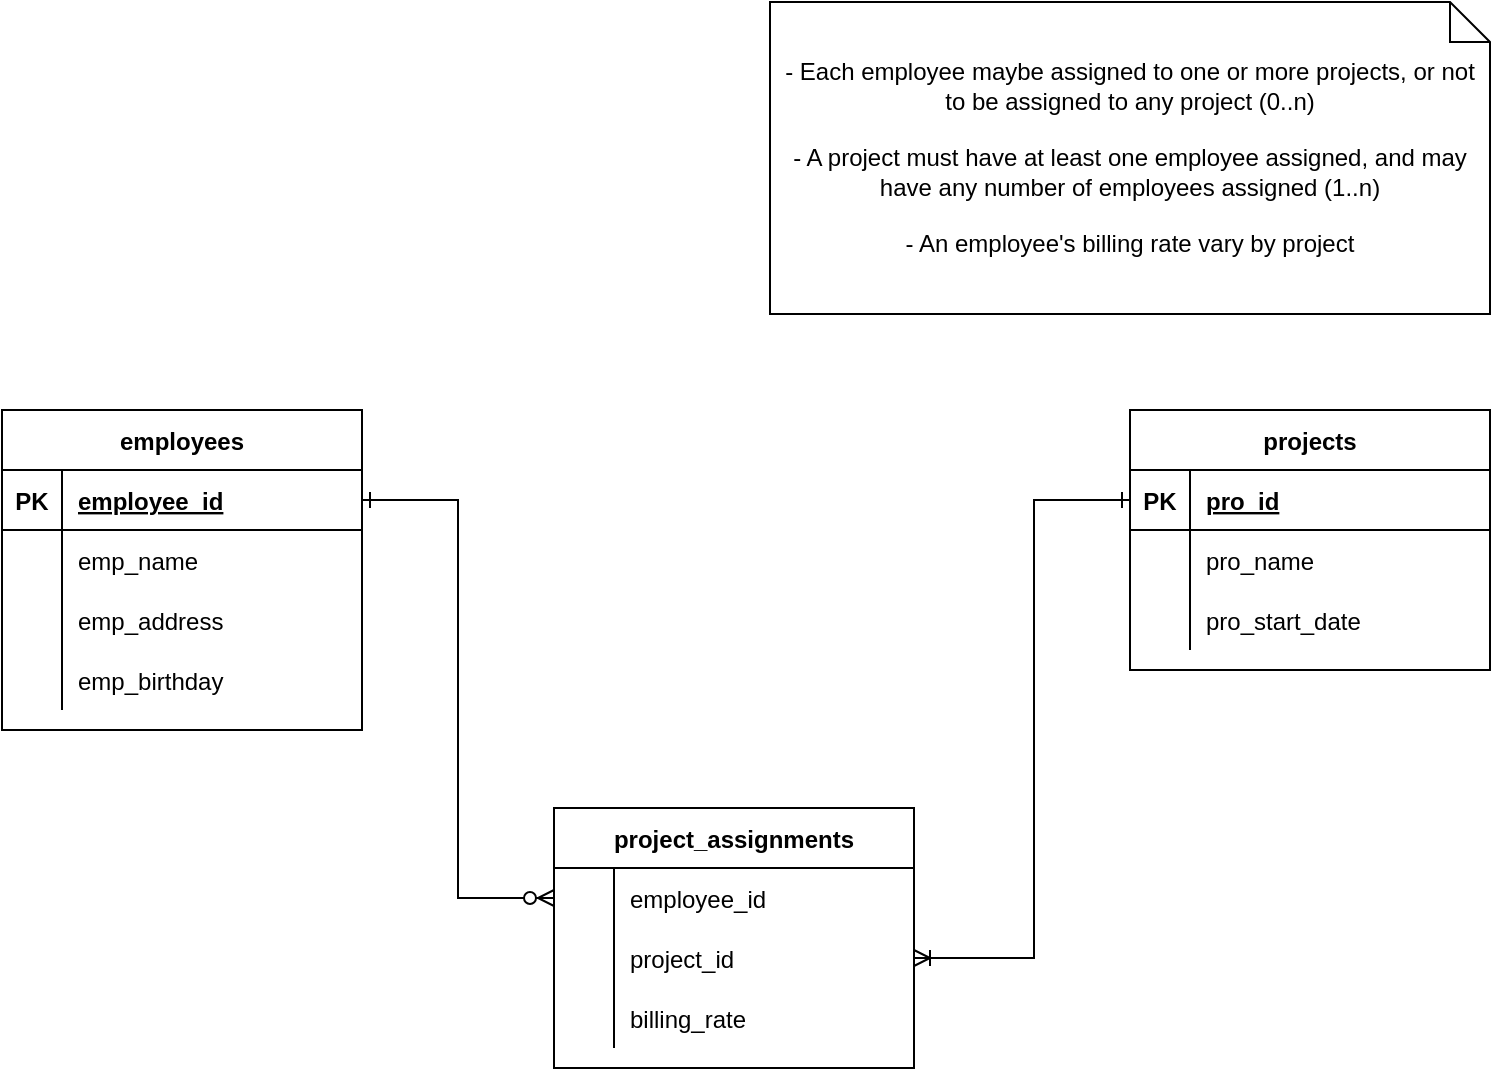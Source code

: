 <mxfile version="18.0.1" type="device" pages="6"><diagram id="lkXL4oQiqGiToZnR444P" name="BillingSystem"><mxGraphModel dx="858" dy="1649" grid="1" gridSize="12" guides="1" tooltips="1" connect="1" arrows="1" fold="1" page="1" pageScale="1" pageWidth="1169" pageHeight="827" math="0" shadow="0"><root><mxCell id="0"/><mxCell id="1" parent="0"/><mxCell id="lIvcT16gDxCbpMXbpE0P-6" value="employees" style="shape=table;startSize=30;container=1;collapsible=1;childLayout=tableLayout;fixedRows=1;rowLines=0;fontStyle=1;align=center;resizeLast=1;" vertex="1" parent="1"><mxGeometry x="300" y="-612" width="180" height="160" as="geometry"/></mxCell><mxCell id="lIvcT16gDxCbpMXbpE0P-7" value="" style="shape=tableRow;horizontal=0;startSize=0;swimlaneHead=0;swimlaneBody=0;fillColor=none;collapsible=0;dropTarget=0;points=[[0,0.5],[1,0.5]];portConstraint=eastwest;top=0;left=0;right=0;bottom=1;" vertex="1" parent="lIvcT16gDxCbpMXbpE0P-6"><mxGeometry y="30" width="180" height="30" as="geometry"/></mxCell><mxCell id="lIvcT16gDxCbpMXbpE0P-8" value="PK" style="shape=partialRectangle;connectable=0;fillColor=none;top=0;left=0;bottom=0;right=0;fontStyle=1;overflow=hidden;" vertex="1" parent="lIvcT16gDxCbpMXbpE0P-7"><mxGeometry width="30" height="30" as="geometry"><mxRectangle width="30" height="30" as="alternateBounds"/></mxGeometry></mxCell><mxCell id="lIvcT16gDxCbpMXbpE0P-9" value="employee_id" style="shape=partialRectangle;connectable=0;fillColor=none;top=0;left=0;bottom=0;right=0;align=left;spacingLeft=6;fontStyle=5;overflow=hidden;" vertex="1" parent="lIvcT16gDxCbpMXbpE0P-7"><mxGeometry x="30" width="150" height="30" as="geometry"><mxRectangle width="150" height="30" as="alternateBounds"/></mxGeometry></mxCell><mxCell id="lIvcT16gDxCbpMXbpE0P-10" value="" style="shape=tableRow;horizontal=0;startSize=0;swimlaneHead=0;swimlaneBody=0;fillColor=none;collapsible=0;dropTarget=0;points=[[0,0.5],[1,0.5]];portConstraint=eastwest;top=0;left=0;right=0;bottom=0;" vertex="1" parent="lIvcT16gDxCbpMXbpE0P-6"><mxGeometry y="60" width="180" height="30" as="geometry"/></mxCell><mxCell id="lIvcT16gDxCbpMXbpE0P-11" value="" style="shape=partialRectangle;connectable=0;fillColor=none;top=0;left=0;bottom=0;right=0;editable=1;overflow=hidden;" vertex="1" parent="lIvcT16gDxCbpMXbpE0P-10"><mxGeometry width="30" height="30" as="geometry"><mxRectangle width="30" height="30" as="alternateBounds"/></mxGeometry></mxCell><mxCell id="lIvcT16gDxCbpMXbpE0P-12" value="emp_name" style="shape=partialRectangle;connectable=0;fillColor=none;top=0;left=0;bottom=0;right=0;align=left;spacingLeft=6;overflow=hidden;" vertex="1" parent="lIvcT16gDxCbpMXbpE0P-10"><mxGeometry x="30" width="150" height="30" as="geometry"><mxRectangle width="150" height="30" as="alternateBounds"/></mxGeometry></mxCell><mxCell id="lIvcT16gDxCbpMXbpE0P-13" value="" style="shape=tableRow;horizontal=0;startSize=0;swimlaneHead=0;swimlaneBody=0;fillColor=none;collapsible=0;dropTarget=0;points=[[0,0.5],[1,0.5]];portConstraint=eastwest;top=0;left=0;right=0;bottom=0;" vertex="1" parent="lIvcT16gDxCbpMXbpE0P-6"><mxGeometry y="90" width="180" height="30" as="geometry"/></mxCell><mxCell id="lIvcT16gDxCbpMXbpE0P-14" value="" style="shape=partialRectangle;connectable=0;fillColor=none;top=0;left=0;bottom=0;right=0;editable=1;overflow=hidden;" vertex="1" parent="lIvcT16gDxCbpMXbpE0P-13"><mxGeometry width="30" height="30" as="geometry"><mxRectangle width="30" height="30" as="alternateBounds"/></mxGeometry></mxCell><mxCell id="lIvcT16gDxCbpMXbpE0P-15" value="emp_address" style="shape=partialRectangle;connectable=0;fillColor=none;top=0;left=0;bottom=0;right=0;align=left;spacingLeft=6;overflow=hidden;" vertex="1" parent="lIvcT16gDxCbpMXbpE0P-13"><mxGeometry x="30" width="150" height="30" as="geometry"><mxRectangle width="150" height="30" as="alternateBounds"/></mxGeometry></mxCell><mxCell id="lIvcT16gDxCbpMXbpE0P-16" value="" style="shape=tableRow;horizontal=0;startSize=0;swimlaneHead=0;swimlaneBody=0;fillColor=none;collapsible=0;dropTarget=0;points=[[0,0.5],[1,0.5]];portConstraint=eastwest;top=0;left=0;right=0;bottom=0;" vertex="1" parent="lIvcT16gDxCbpMXbpE0P-6"><mxGeometry y="120" width="180" height="30" as="geometry"/></mxCell><mxCell id="lIvcT16gDxCbpMXbpE0P-17" value="" style="shape=partialRectangle;connectable=0;fillColor=none;top=0;left=0;bottom=0;right=0;editable=1;overflow=hidden;" vertex="1" parent="lIvcT16gDxCbpMXbpE0P-16"><mxGeometry width="30" height="30" as="geometry"><mxRectangle width="30" height="30" as="alternateBounds"/></mxGeometry></mxCell><mxCell id="lIvcT16gDxCbpMXbpE0P-18" value="emp_birthday" style="shape=partialRectangle;connectable=0;fillColor=none;top=0;left=0;bottom=0;right=0;align=left;spacingLeft=6;overflow=hidden;" vertex="1" parent="lIvcT16gDxCbpMXbpE0P-16"><mxGeometry x="30" width="150" height="30" as="geometry"><mxRectangle width="150" height="30" as="alternateBounds"/></mxGeometry></mxCell><mxCell id="lIvcT16gDxCbpMXbpE0P-19" value="projects" style="shape=table;startSize=30;container=1;collapsible=1;childLayout=tableLayout;fixedRows=1;rowLines=0;fontStyle=1;align=center;resizeLast=1;" vertex="1" parent="1"><mxGeometry x="864" y="-612" width="180" height="130" as="geometry"/></mxCell><mxCell id="lIvcT16gDxCbpMXbpE0P-20" value="" style="shape=tableRow;horizontal=0;startSize=0;swimlaneHead=0;swimlaneBody=0;fillColor=none;collapsible=0;dropTarget=0;points=[[0,0.5],[1,0.5]];portConstraint=eastwest;top=0;left=0;right=0;bottom=1;" vertex="1" parent="lIvcT16gDxCbpMXbpE0P-19"><mxGeometry y="30" width="180" height="30" as="geometry"/></mxCell><mxCell id="lIvcT16gDxCbpMXbpE0P-21" value="PK" style="shape=partialRectangle;connectable=0;fillColor=none;top=0;left=0;bottom=0;right=0;fontStyle=1;overflow=hidden;" vertex="1" parent="lIvcT16gDxCbpMXbpE0P-20"><mxGeometry width="30" height="30" as="geometry"><mxRectangle width="30" height="30" as="alternateBounds"/></mxGeometry></mxCell><mxCell id="lIvcT16gDxCbpMXbpE0P-22" value="pro_id" style="shape=partialRectangle;connectable=0;fillColor=none;top=0;left=0;bottom=0;right=0;align=left;spacingLeft=6;fontStyle=5;overflow=hidden;" vertex="1" parent="lIvcT16gDxCbpMXbpE0P-20"><mxGeometry x="30" width="150" height="30" as="geometry"><mxRectangle width="150" height="30" as="alternateBounds"/></mxGeometry></mxCell><mxCell id="lIvcT16gDxCbpMXbpE0P-23" value="" style="shape=tableRow;horizontal=0;startSize=0;swimlaneHead=0;swimlaneBody=0;fillColor=none;collapsible=0;dropTarget=0;points=[[0,0.5],[1,0.5]];portConstraint=eastwest;top=0;left=0;right=0;bottom=0;" vertex="1" parent="lIvcT16gDxCbpMXbpE0P-19"><mxGeometry y="60" width="180" height="30" as="geometry"/></mxCell><mxCell id="lIvcT16gDxCbpMXbpE0P-24" value="" style="shape=partialRectangle;connectable=0;fillColor=none;top=0;left=0;bottom=0;right=0;editable=1;overflow=hidden;" vertex="1" parent="lIvcT16gDxCbpMXbpE0P-23"><mxGeometry width="30" height="30" as="geometry"><mxRectangle width="30" height="30" as="alternateBounds"/></mxGeometry></mxCell><mxCell id="lIvcT16gDxCbpMXbpE0P-25" value="pro_name" style="shape=partialRectangle;connectable=0;fillColor=none;top=0;left=0;bottom=0;right=0;align=left;spacingLeft=6;overflow=hidden;" vertex="1" parent="lIvcT16gDxCbpMXbpE0P-23"><mxGeometry x="30" width="150" height="30" as="geometry"><mxRectangle width="150" height="30" as="alternateBounds"/></mxGeometry></mxCell><mxCell id="lIvcT16gDxCbpMXbpE0P-26" value="" style="shape=tableRow;horizontal=0;startSize=0;swimlaneHead=0;swimlaneBody=0;fillColor=none;collapsible=0;dropTarget=0;points=[[0,0.5],[1,0.5]];portConstraint=eastwest;top=0;left=0;right=0;bottom=0;" vertex="1" parent="lIvcT16gDxCbpMXbpE0P-19"><mxGeometry y="90" width="180" height="30" as="geometry"/></mxCell><mxCell id="lIvcT16gDxCbpMXbpE0P-27" value="" style="shape=partialRectangle;connectable=0;fillColor=none;top=0;left=0;bottom=0;right=0;editable=1;overflow=hidden;" vertex="1" parent="lIvcT16gDxCbpMXbpE0P-26"><mxGeometry width="30" height="30" as="geometry"><mxRectangle width="30" height="30" as="alternateBounds"/></mxGeometry></mxCell><mxCell id="lIvcT16gDxCbpMXbpE0P-28" value="pro_start_date" style="shape=partialRectangle;connectable=0;fillColor=none;top=0;left=0;bottom=0;right=0;align=left;spacingLeft=6;overflow=hidden;" vertex="1" parent="lIvcT16gDxCbpMXbpE0P-26"><mxGeometry x="30" width="150" height="30" as="geometry"><mxRectangle width="150" height="30" as="alternateBounds"/></mxGeometry></mxCell><mxCell id="lIvcT16gDxCbpMXbpE0P-42" value="project_assignments" style="shape=table;startSize=30;container=1;collapsible=1;childLayout=tableLayout;fixedRows=1;rowLines=0;fontStyle=1;align=center;resizeLast=1;" vertex="1" parent="1"><mxGeometry x="576" y="-413" width="180" height="130" as="geometry"/></mxCell><mxCell id="lIvcT16gDxCbpMXbpE0P-46" value="" style="shape=tableRow;horizontal=0;startSize=0;swimlaneHead=0;swimlaneBody=0;fillColor=none;collapsible=0;dropTarget=0;points=[[0,0.5],[1,0.5]];portConstraint=eastwest;top=0;left=0;right=0;bottom=0;" vertex="1" parent="lIvcT16gDxCbpMXbpE0P-42"><mxGeometry y="30" width="180" height="30" as="geometry"/></mxCell><mxCell id="lIvcT16gDxCbpMXbpE0P-47" value="" style="shape=partialRectangle;connectable=0;fillColor=none;top=0;left=0;bottom=0;right=0;editable=1;overflow=hidden;" vertex="1" parent="lIvcT16gDxCbpMXbpE0P-46"><mxGeometry width="30" height="30" as="geometry"><mxRectangle width="30" height="30" as="alternateBounds"/></mxGeometry></mxCell><mxCell id="lIvcT16gDxCbpMXbpE0P-48" value="employee_id" style="shape=partialRectangle;connectable=0;fillColor=none;top=0;left=0;bottom=0;right=0;align=left;spacingLeft=6;overflow=hidden;" vertex="1" parent="lIvcT16gDxCbpMXbpE0P-46"><mxGeometry x="30" width="150" height="30" as="geometry"><mxRectangle width="150" height="30" as="alternateBounds"/></mxGeometry></mxCell><mxCell id="lIvcT16gDxCbpMXbpE0P-49" value="" style="shape=tableRow;horizontal=0;startSize=0;swimlaneHead=0;swimlaneBody=0;fillColor=none;collapsible=0;dropTarget=0;points=[[0,0.5],[1,0.5]];portConstraint=eastwest;top=0;left=0;right=0;bottom=0;" vertex="1" parent="lIvcT16gDxCbpMXbpE0P-42"><mxGeometry y="60" width="180" height="30" as="geometry"/></mxCell><mxCell id="lIvcT16gDxCbpMXbpE0P-50" value="" style="shape=partialRectangle;connectable=0;fillColor=none;top=0;left=0;bottom=0;right=0;editable=1;overflow=hidden;" vertex="1" parent="lIvcT16gDxCbpMXbpE0P-49"><mxGeometry width="30" height="30" as="geometry"><mxRectangle width="30" height="30" as="alternateBounds"/></mxGeometry></mxCell><mxCell id="lIvcT16gDxCbpMXbpE0P-51" value="project_id" style="shape=partialRectangle;connectable=0;fillColor=none;top=0;left=0;bottom=0;right=0;align=left;spacingLeft=6;overflow=hidden;" vertex="1" parent="lIvcT16gDxCbpMXbpE0P-49"><mxGeometry x="30" width="150" height="30" as="geometry"><mxRectangle width="150" height="30" as="alternateBounds"/></mxGeometry></mxCell><mxCell id="lIvcT16gDxCbpMXbpE0P-52" style="shape=tableRow;horizontal=0;startSize=0;swimlaneHead=0;swimlaneBody=0;fillColor=none;collapsible=0;dropTarget=0;points=[[0,0.5],[1,0.5]];portConstraint=eastwest;top=0;left=0;right=0;bottom=0;" vertex="1" parent="lIvcT16gDxCbpMXbpE0P-42"><mxGeometry y="90" width="180" height="30" as="geometry"/></mxCell><mxCell id="lIvcT16gDxCbpMXbpE0P-53" style="shape=partialRectangle;connectable=0;fillColor=none;top=0;left=0;bottom=0;right=0;editable=1;overflow=hidden;" vertex="1" parent="lIvcT16gDxCbpMXbpE0P-52"><mxGeometry width="30" height="30" as="geometry"><mxRectangle width="30" height="30" as="alternateBounds"/></mxGeometry></mxCell><mxCell id="lIvcT16gDxCbpMXbpE0P-54" value="billing_rate" style="shape=partialRectangle;connectable=0;fillColor=none;top=0;left=0;bottom=0;right=0;align=left;spacingLeft=6;overflow=hidden;" vertex="1" parent="lIvcT16gDxCbpMXbpE0P-52"><mxGeometry x="30" width="150" height="30" as="geometry"><mxRectangle width="150" height="30" as="alternateBounds"/></mxGeometry></mxCell><mxCell id="lIvcT16gDxCbpMXbpE0P-55" value="" style="edgeStyle=orthogonalEdgeStyle;fontSize=12;html=1;endArrow=ERzeroToMany;startArrow=ERone;rounded=0;exitX=1;exitY=0.5;exitDx=0;exitDy=0;entryX=0;entryY=0.5;entryDx=0;entryDy=0;startFill=0;" edge="1" parent="1" source="lIvcT16gDxCbpMXbpE0P-7" target="lIvcT16gDxCbpMXbpE0P-46"><mxGeometry width="100" height="100" relative="1" as="geometry"><mxPoint x="516" y="-476" as="sourcePoint"/><mxPoint x="616" y="-576" as="targetPoint"/></mxGeometry></mxCell><mxCell id="lIvcT16gDxCbpMXbpE0P-56" value="" style="edgeStyle=orthogonalEdgeStyle;fontSize=12;html=1;endArrow=ERone;endFill=0;rounded=0;exitX=1;exitY=0.5;exitDx=0;exitDy=0;entryX=0;entryY=0.5;entryDx=0;entryDy=0;startArrow=ERoneToMany;startFill=0;" edge="1" parent="1" source="lIvcT16gDxCbpMXbpE0P-49" target="lIvcT16gDxCbpMXbpE0P-20"><mxGeometry width="100" height="100" relative="1" as="geometry"><mxPoint x="756" y="-476" as="sourcePoint"/><mxPoint x="840" y="-564" as="targetPoint"/><Array as="points"><mxPoint x="816" y="-338"/><mxPoint x="816" y="-567"/></Array></mxGeometry></mxCell><mxCell id="zZ56MMzCD5KfvwXtml8s-1" value="- Each employee maybe assigned to one or more projects, or not to be assigned to any project (0..n)&lt;br&gt;&lt;br&gt;- A project must have at least one employee assigned, and may have any number of employees assigned (1..n)&lt;br&gt;&lt;br&gt;- An employee's billing rate vary by project" style="shape=note;size=20;whiteSpace=wrap;html=1;" vertex="1" parent="1"><mxGeometry x="684" y="-816" width="360" height="156" as="geometry"/></mxCell></root></mxGraphModel></diagram><diagram id="jBQF1W-6lCe17JFE2OCu" name="Laboratory"><mxGraphModel dx="953" dy="913" grid="1" gridSize="12" guides="1" tooltips="1" connect="1" arrows="1" fold="1" page="1" pageScale="1" pageWidth="1169" pageHeight="827" math="0" shadow="0"><root><mxCell id="0"/><mxCell id="1" parent="0"/><mxCell id="oBrNnA5IgzW6EPTOiuVH-1" value="Chemist" style="shape=table;startSize=30;container=1;collapsible=1;childLayout=tableLayout;fixedRows=1;rowLines=0;fontStyle=1;align=center;resizeLast=1;" parent="1" vertex="1"><mxGeometry x="144" y="228" width="180" height="130" as="geometry"/></mxCell><mxCell id="oBrNnA5IgzW6EPTOiuVH-2" value="" style="shape=tableRow;horizontal=0;startSize=0;swimlaneHead=0;swimlaneBody=0;fillColor=none;collapsible=0;dropTarget=0;points=[[0,0.5],[1,0.5]];portConstraint=eastwest;top=0;left=0;right=0;bottom=0;" parent="oBrNnA5IgzW6EPTOiuVH-1" vertex="1"><mxGeometry y="30" width="180" height="30" as="geometry"/></mxCell><mxCell id="oBrNnA5IgzW6EPTOiuVH-3" value="PK" style="shape=partialRectangle;connectable=0;fillColor=none;top=0;left=0;bottom=0;right=0;fontStyle=1;overflow=hidden;" parent="oBrNnA5IgzW6EPTOiuVH-2" vertex="1"><mxGeometry width="60" height="30" as="geometry"><mxRectangle width="60" height="30" as="alternateBounds"/></mxGeometry></mxCell><mxCell id="oBrNnA5IgzW6EPTOiuVH-4" value="che_id" style="shape=partialRectangle;connectable=0;fillColor=none;top=0;left=0;bottom=0;right=0;align=left;spacingLeft=6;fontStyle=5;overflow=hidden;" parent="oBrNnA5IgzW6EPTOiuVH-2" vertex="1"><mxGeometry x="60" width="120" height="30" as="geometry"><mxRectangle width="120" height="30" as="alternateBounds"/></mxGeometry></mxCell><mxCell id="oBrNnA5IgzW6EPTOiuVH-8" value="" style="shape=tableRow;horizontal=0;startSize=0;swimlaneHead=0;swimlaneBody=0;fillColor=none;collapsible=0;dropTarget=0;points=[[0,0.5],[1,0.5]];portConstraint=eastwest;top=0;left=0;right=0;bottom=0;" parent="oBrNnA5IgzW6EPTOiuVH-1" vertex="1"><mxGeometry y="60" width="180" height="30" as="geometry"/></mxCell><mxCell id="oBrNnA5IgzW6EPTOiuVH-9" value="" style="shape=partialRectangle;connectable=0;fillColor=none;top=0;left=0;bottom=0;right=0;editable=1;overflow=hidden;" parent="oBrNnA5IgzW6EPTOiuVH-8" vertex="1"><mxGeometry width="60" height="30" as="geometry"><mxRectangle width="60" height="30" as="alternateBounds"/></mxGeometry></mxCell><mxCell id="oBrNnA5IgzW6EPTOiuVH-10" value="che_name" style="shape=partialRectangle;connectable=0;fillColor=none;top=0;left=0;bottom=0;right=0;align=left;spacingLeft=6;overflow=hidden;" parent="oBrNnA5IgzW6EPTOiuVH-8" vertex="1"><mxGeometry x="60" width="120" height="30" as="geometry"><mxRectangle width="120" height="30" as="alternateBounds"/></mxGeometry></mxCell><mxCell id="oBrNnA5IgzW6EPTOiuVH-11" value="" style="shape=tableRow;horizontal=0;startSize=0;swimlaneHead=0;swimlaneBody=0;fillColor=none;collapsible=0;dropTarget=0;points=[[0,0.5],[1,0.5]];portConstraint=eastwest;top=0;left=0;right=0;bottom=0;" parent="oBrNnA5IgzW6EPTOiuVH-1" vertex="1"><mxGeometry y="90" width="180" height="30" as="geometry"/></mxCell><mxCell id="oBrNnA5IgzW6EPTOiuVH-12" value="" style="shape=partialRectangle;connectable=0;fillColor=none;top=0;left=0;bottom=0;right=0;editable=1;overflow=hidden;" parent="oBrNnA5IgzW6EPTOiuVH-11" vertex="1"><mxGeometry width="60" height="30" as="geometry"><mxRectangle width="60" height="30" as="alternateBounds"/></mxGeometry></mxCell><mxCell id="oBrNnA5IgzW6EPTOiuVH-13" value="che_phone" style="shape=partialRectangle;connectable=0;fillColor=none;top=0;left=0;bottom=0;right=0;align=left;spacingLeft=6;overflow=hidden;" parent="oBrNnA5IgzW6EPTOiuVH-11" vertex="1"><mxGeometry x="60" width="120" height="30" as="geometry"><mxRectangle width="120" height="30" as="alternateBounds"/></mxGeometry></mxCell><mxCell id="-NQdAv1gimJsB8Jly3QI-47" value="" style="edgeStyle=orthogonalEdgeStyle;fontSize=12;html=1;endArrow=ERone;endFill=0;startArrow=ERzeroToMany;rounded=0;exitX=0;exitY=0.5;exitDx=0;exitDy=0;startFill=0;entryX=0;entryY=0.5;entryDx=0;entryDy=0;" parent="1" source="-NQdAv1gimJsB8Jly3QI-28" edge="1"><mxGeometry width="100" height="100" relative="1" as="geometry"><mxPoint x="408" y="312.01" as="sourcePoint"/><mxPoint x="516" y="741" as="targetPoint"/><Array as="points"><mxPoint x="384" y="489"/><mxPoint x="384" y="741"/></Array></mxGeometry></mxCell><mxCell id="yrUwVdFFPvbiN_NtqYub-1" value="The organization wishes to record AssignDate&lt;br&gt;that is the date when a given equipment item was assigned to a particular chemist working on a aspecified project&lt;br&gt;&lt;br&gt;A chemist must be assigned to at least one project (1..n)&lt;br&gt;A given project need not be assigned a chemist (0..n)&lt;br&gt;&lt;br&gt;A chemist must be assigned to at least one equipment item (1..n)&lt;br&gt;A given project need not be assigned an equipment item (0..n)&lt;br&gt;A given equipment item need not be assigned (0..n)" style="shape=note;size=20;whiteSpace=wrap;html=1;" vertex="1" parent="1"><mxGeometry x="516" y="12" width="360" height="168" as="geometry"/></mxCell><mxCell id="y8e5kWy8B4fXFRv9NLGM-4" value="Project" style="shape=table;startSize=30;container=1;collapsible=1;childLayout=tableLayout;fixedRows=1;rowLines=0;fontStyle=1;align=center;resizeLast=1;" vertex="1" parent="1"><mxGeometry x="696" y="228" width="180" height="100" as="geometry"/></mxCell><mxCell id="y8e5kWy8B4fXFRv9NLGM-5" value="" style="shape=tableRow;horizontal=0;startSize=0;swimlaneHead=0;swimlaneBody=0;fillColor=none;collapsible=0;dropTarget=0;points=[[0,0.5],[1,0.5]];portConstraint=eastwest;top=0;left=0;right=0;bottom=0;" vertex="1" parent="y8e5kWy8B4fXFRv9NLGM-4"><mxGeometry y="30" width="180" height="30" as="geometry"/></mxCell><mxCell id="y8e5kWy8B4fXFRv9NLGM-6" value="PK" style="shape=partialRectangle;connectable=0;fillColor=none;top=0;left=0;bottom=0;right=0;fontStyle=1;overflow=hidden;" vertex="1" parent="y8e5kWy8B4fXFRv9NLGM-5"><mxGeometry width="60" height="30" as="geometry"><mxRectangle width="60" height="30" as="alternateBounds"/></mxGeometry></mxCell><mxCell id="y8e5kWy8B4fXFRv9NLGM-7" value="pro_id" style="shape=partialRectangle;connectable=0;fillColor=none;top=0;left=0;bottom=0;right=0;align=left;spacingLeft=6;fontStyle=5;overflow=hidden;" vertex="1" parent="y8e5kWy8B4fXFRv9NLGM-5"><mxGeometry x="60" width="120" height="30" as="geometry"><mxRectangle width="120" height="30" as="alternateBounds"/></mxGeometry></mxCell><mxCell id="y8e5kWy8B4fXFRv9NLGM-8" value="" style="shape=tableRow;horizontal=0;startSize=0;swimlaneHead=0;swimlaneBody=0;fillColor=none;collapsible=0;dropTarget=0;points=[[0,0.5],[1,0.5]];portConstraint=eastwest;top=0;left=0;right=0;bottom=0;" vertex="1" parent="y8e5kWy8B4fXFRv9NLGM-4"><mxGeometry y="60" width="180" height="30" as="geometry"/></mxCell><mxCell id="y8e5kWy8B4fXFRv9NLGM-9" value="" style="shape=partialRectangle;connectable=0;fillColor=none;top=0;left=0;bottom=0;right=0;editable=1;overflow=hidden;" vertex="1" parent="y8e5kWy8B4fXFRv9NLGM-8"><mxGeometry width="60" height="30" as="geometry"><mxRectangle width="60" height="30" as="alternateBounds"/></mxGeometry></mxCell><mxCell id="y8e5kWy8B4fXFRv9NLGM-10" value="pro_start_date" style="shape=partialRectangle;connectable=0;fillColor=none;top=0;left=0;bottom=0;right=0;align=left;spacingLeft=6;overflow=hidden;" vertex="1" parent="y8e5kWy8B4fXFRv9NLGM-8"><mxGeometry x="60" width="120" height="30" as="geometry"><mxRectangle width="120" height="30" as="alternateBounds"/></mxGeometry></mxCell><mxCell id="y8e5kWy8B4fXFRv9NLGM-14" value="Equipment" style="shape=table;startSize=30;container=1;collapsible=1;childLayout=tableLayout;fixedRows=1;rowLines=0;fontStyle=1;align=center;resizeLast=1;" vertex="1" parent="1"><mxGeometry x="696" y="398" width="180" height="100" as="geometry"/></mxCell><mxCell id="y8e5kWy8B4fXFRv9NLGM-15" value="" style="shape=tableRow;horizontal=0;startSize=0;swimlaneHead=0;swimlaneBody=0;fillColor=none;collapsible=0;dropTarget=0;points=[[0,0.5],[1,0.5]];portConstraint=eastwest;top=0;left=0;right=0;bottom=0;" vertex="1" parent="y8e5kWy8B4fXFRv9NLGM-14"><mxGeometry y="30" width="180" height="30" as="geometry"/></mxCell><mxCell id="y8e5kWy8B4fXFRv9NLGM-16" value="PK" style="shape=partialRectangle;connectable=0;fillColor=none;top=0;left=0;bottom=0;right=0;fontStyle=1;overflow=hidden;" vertex="1" parent="y8e5kWy8B4fXFRv9NLGM-15"><mxGeometry width="60" height="30" as="geometry"><mxRectangle width="60" height="30" as="alternateBounds"/></mxGeometry></mxCell><mxCell id="y8e5kWy8B4fXFRv9NLGM-17" value="equip_serial_no" style="shape=partialRectangle;connectable=0;fillColor=none;top=0;left=0;bottom=0;right=0;align=left;spacingLeft=6;fontStyle=5;overflow=hidden;" vertex="1" parent="y8e5kWy8B4fXFRv9NLGM-15"><mxGeometry x="60" width="120" height="30" as="geometry"><mxRectangle width="120" height="30" as="alternateBounds"/></mxGeometry></mxCell><mxCell id="y8e5kWy8B4fXFRv9NLGM-18" value="" style="shape=tableRow;horizontal=0;startSize=0;swimlaneHead=0;swimlaneBody=0;fillColor=none;collapsible=0;dropTarget=0;points=[[0,0.5],[1,0.5]];portConstraint=eastwest;top=0;left=0;right=0;bottom=0;" vertex="1" parent="y8e5kWy8B4fXFRv9NLGM-14"><mxGeometry y="60" width="180" height="30" as="geometry"/></mxCell><mxCell id="y8e5kWy8B4fXFRv9NLGM-19" value="" style="shape=partialRectangle;connectable=0;fillColor=none;top=0;left=0;bottom=0;right=0;editable=1;overflow=hidden;" vertex="1" parent="y8e5kWy8B4fXFRv9NLGM-18"><mxGeometry width="60" height="30" as="geometry"><mxRectangle width="60" height="30" as="alternateBounds"/></mxGeometry></mxCell><mxCell id="y8e5kWy8B4fXFRv9NLGM-20" value="equip_cost" style="shape=partialRectangle;connectable=0;fillColor=none;top=0;left=0;bottom=0;right=0;align=left;spacingLeft=6;overflow=hidden;" vertex="1" parent="y8e5kWy8B4fXFRv9NLGM-18"><mxGeometry x="60" width="120" height="30" as="geometry"><mxRectangle width="120" height="30" as="alternateBounds"/></mxGeometry></mxCell><mxCell id="y8e5kWy8B4fXFRv9NLGM-24" value="AssignmentDate" style="shape=table;startSize=30;container=1;collapsible=1;childLayout=tableLayout;fixedRows=1;rowLines=0;fontStyle=1;align=center;resizeLast=1;" vertex="1" parent="1"><mxGeometry x="420" y="348" width="180" height="150" as="geometry"/></mxCell><mxCell id="y8e5kWy8B4fXFRv9NLGM-28" value="" style="shape=tableRow;horizontal=0;startSize=0;swimlaneHead=0;swimlaneBody=0;fillColor=none;collapsible=0;dropTarget=0;points=[[0,0.5],[1,0.5]];portConstraint=eastwest;top=0;left=0;right=0;bottom=0;" vertex="1" parent="y8e5kWy8B4fXFRv9NLGM-24"><mxGeometry y="30" width="180" height="30" as="geometry"/></mxCell><mxCell id="y8e5kWy8B4fXFRv9NLGM-29" value="" style="shape=partialRectangle;connectable=0;fillColor=none;top=0;left=0;bottom=0;right=0;editable=1;overflow=hidden;" vertex="1" parent="y8e5kWy8B4fXFRv9NLGM-28"><mxGeometry width="60" height="30" as="geometry"><mxRectangle width="60" height="30" as="alternateBounds"/></mxGeometry></mxCell><mxCell id="y8e5kWy8B4fXFRv9NLGM-30" value="assigned_date" style="shape=partialRectangle;connectable=0;fillColor=none;top=0;left=0;bottom=0;right=0;align=left;spacingLeft=6;overflow=hidden;" vertex="1" parent="y8e5kWy8B4fXFRv9NLGM-28"><mxGeometry x="60" width="120" height="30" as="geometry"><mxRectangle width="120" height="30" as="alternateBounds"/></mxGeometry></mxCell><mxCell id="y8e5kWy8B4fXFRv9NLGM-48" style="shape=tableRow;horizontal=0;startSize=0;swimlaneHead=0;swimlaneBody=0;fillColor=none;collapsible=0;dropTarget=0;points=[[0,0.5],[1,0.5]];portConstraint=eastwest;top=0;left=0;right=0;bottom=0;" vertex="1" parent="y8e5kWy8B4fXFRv9NLGM-24"><mxGeometry y="60" width="180" height="30" as="geometry"/></mxCell><mxCell id="y8e5kWy8B4fXFRv9NLGM-49" style="shape=partialRectangle;connectable=0;fillColor=none;top=0;left=0;bottom=0;right=0;editable=1;overflow=hidden;" vertex="1" parent="y8e5kWy8B4fXFRv9NLGM-48"><mxGeometry width="60" height="30" as="geometry"><mxRectangle width="60" height="30" as="alternateBounds"/></mxGeometry></mxCell><mxCell id="y8e5kWy8B4fXFRv9NLGM-50" value="che_id" style="shape=partialRectangle;connectable=0;fillColor=none;top=0;left=0;bottom=0;right=0;align=left;spacingLeft=6;overflow=hidden;" vertex="1" parent="y8e5kWy8B4fXFRv9NLGM-48"><mxGeometry x="60" width="120" height="30" as="geometry"><mxRectangle width="120" height="30" as="alternateBounds"/></mxGeometry></mxCell><mxCell id="y8e5kWy8B4fXFRv9NLGM-45" style="shape=tableRow;horizontal=0;startSize=0;swimlaneHead=0;swimlaneBody=0;fillColor=none;collapsible=0;dropTarget=0;points=[[0,0.5],[1,0.5]];portConstraint=eastwest;top=0;left=0;right=0;bottom=0;" vertex="1" parent="y8e5kWy8B4fXFRv9NLGM-24"><mxGeometry y="90" width="180" height="30" as="geometry"/></mxCell><mxCell id="y8e5kWy8B4fXFRv9NLGM-46" style="shape=partialRectangle;connectable=0;fillColor=none;top=0;left=0;bottom=0;right=0;editable=1;overflow=hidden;" vertex="1" parent="y8e5kWy8B4fXFRv9NLGM-45"><mxGeometry width="60" height="30" as="geometry"><mxRectangle width="60" height="30" as="alternateBounds"/></mxGeometry></mxCell><mxCell id="y8e5kWy8B4fXFRv9NLGM-47" value="pro_id" style="shape=partialRectangle;connectable=0;fillColor=none;top=0;left=0;bottom=0;right=0;align=left;spacingLeft=6;overflow=hidden;" vertex="1" parent="y8e5kWy8B4fXFRv9NLGM-45"><mxGeometry x="60" width="120" height="30" as="geometry"><mxRectangle width="120" height="30" as="alternateBounds"/></mxGeometry></mxCell><mxCell id="y8e5kWy8B4fXFRv9NLGM-42" style="shape=tableRow;horizontal=0;startSize=0;swimlaneHead=0;swimlaneBody=0;fillColor=none;collapsible=0;dropTarget=0;points=[[0,0.5],[1,0.5]];portConstraint=eastwest;top=0;left=0;right=0;bottom=0;" vertex="1" parent="y8e5kWy8B4fXFRv9NLGM-24"><mxGeometry y="120" width="180" height="30" as="geometry"/></mxCell><mxCell id="y8e5kWy8B4fXFRv9NLGM-43" style="shape=partialRectangle;connectable=0;fillColor=none;top=0;left=0;bottom=0;right=0;editable=1;overflow=hidden;" vertex="1" parent="y8e5kWy8B4fXFRv9NLGM-42"><mxGeometry width="60" height="30" as="geometry"><mxRectangle width="60" height="30" as="alternateBounds"/></mxGeometry></mxCell><mxCell id="y8e5kWy8B4fXFRv9NLGM-44" value="equip_serial_no" style="shape=partialRectangle;connectable=0;fillColor=none;top=0;left=0;bottom=0;right=0;align=left;spacingLeft=6;overflow=hidden;" vertex="1" parent="y8e5kWy8B4fXFRv9NLGM-42"><mxGeometry x="60" width="120" height="30" as="geometry"><mxRectangle width="120" height="30" as="alternateBounds"/></mxGeometry></mxCell><mxCell id="y8e5kWy8B4fXFRv9NLGM-39" value="" style="edgeStyle=orthogonalEdgeStyle;fontSize=12;html=1;endArrow=ERoneToMany;endFill=0;rounded=0;startArrow=ERone;startFill=0;" edge="1" parent="1"><mxGeometry width="100" height="100" relative="1" as="geometry"><mxPoint x="324" y="276" as="sourcePoint"/><mxPoint x="420" y="423" as="targetPoint"/><Array as="points"><mxPoint x="324" y="276"/><mxPoint x="372" y="276"/><mxPoint x="372" y="423"/><mxPoint x="420" y="423"/></Array></mxGeometry></mxCell><mxCell id="y8e5kWy8B4fXFRv9NLGM-51" value="" style="edgeStyle=orthogonalEdgeStyle;fontSize=12;html=1;endArrow=ERzeroToMany;endFill=0;rounded=0;startArrow=ERone;startFill=0;entryX=1;entryY=0.5;entryDx=0;entryDy=0;" edge="1" parent="1" target="y8e5kWy8B4fXFRv9NLGM-45"><mxGeometry width="100" height="100" relative="1" as="geometry"><mxPoint x="696" y="276" as="sourcePoint"/><mxPoint x="660" y="437" as="targetPoint"/><Array as="points"><mxPoint x="648" y="276"/><mxPoint x="648" y="453"/></Array></mxGeometry></mxCell><mxCell id="y8e5kWy8B4fXFRv9NLGM-52" value="" style="edgeStyle=orthogonalEdgeStyle;fontSize=12;html=1;endArrow=ERone;endFill=0;rounded=0;startArrow=ERzeroToMany;startFill=0;entryX=0;entryY=0.5;entryDx=0;entryDy=0;" edge="1" parent="1" target="y8e5kWy8B4fXFRv9NLGM-15"><mxGeometry width="100" height="100" relative="1" as="geometry"><mxPoint x="600" y="480" as="sourcePoint"/><mxPoint x="684" y="444" as="targetPoint"/><Array as="points"><mxPoint x="660" y="480"/><mxPoint x="660" y="444"/><mxPoint x="696" y="444"/></Array></mxGeometry></mxCell></root></mxGraphModel></diagram><diagram id="sKwk-BOVtMjuD31llCuO" name="Hospital"><mxGraphModel dx="858" dy="822" grid="1" gridSize="12" guides="1" tooltips="1" connect="1" arrows="1" fold="1" page="1" pageScale="1" pageWidth="1169" pageHeight="827" math="0" shadow="0"><root><mxCell id="0"/><mxCell id="1" parent="0"/><mxCell id="bkpuU9plRRJyN-6CNhGF-14" style="edgeStyle=orthogonalEdgeStyle;rounded=0;orthogonalLoop=1;jettySize=auto;html=1;exitX=1;exitY=0.25;exitDx=0;exitDy=0;entryX=0;entryY=0.25;entryDx=0;entryDy=0;startArrow=ERone;startFill=0;endArrow=ERzeroToMany;endFill=0;" edge="1" parent="1" source="ePmnIciBI79WmzupILZC-1" target="ePmnIciBI79WmzupILZC-14"><mxGeometry relative="1" as="geometry"/></mxCell><mxCell id="ePmnIciBI79WmzupILZC-1" value="Physician" style="shape=table;startSize=30;container=1;collapsible=1;childLayout=tableLayout;fixedRows=1;rowLines=0;fontStyle=1;align=center;resizeLast=1;" parent="1" vertex="1"><mxGeometry x="252" y="276" width="180" height="100" as="geometry"/></mxCell><mxCell id="ePmnIciBI79WmzupILZC-2" value="" style="shape=tableRow;horizontal=0;startSize=0;swimlaneHead=0;swimlaneBody=0;fillColor=none;collapsible=0;dropTarget=0;points=[[0,0.5],[1,0.5]];portConstraint=eastwest;top=0;left=0;right=0;bottom=1;" parent="ePmnIciBI79WmzupILZC-1" vertex="1"><mxGeometry y="30" width="180" height="30" as="geometry"/></mxCell><mxCell id="ePmnIciBI79WmzupILZC-3" value="PK" style="shape=partialRectangle;connectable=0;fillColor=none;top=0;left=0;bottom=0;right=0;fontStyle=1;overflow=hidden;" parent="ePmnIciBI79WmzupILZC-2" vertex="1"><mxGeometry width="30" height="30" as="geometry"><mxRectangle width="30" height="30" as="alternateBounds"/></mxGeometry></mxCell><mxCell id="ePmnIciBI79WmzupILZC-4" value="phy_id" style="shape=partialRectangle;connectable=0;fillColor=none;top=0;left=0;bottom=0;right=0;align=left;spacingLeft=6;fontStyle=5;overflow=hidden;" parent="ePmnIciBI79WmzupILZC-2" vertex="1"><mxGeometry x="30" width="150" height="30" as="geometry"><mxRectangle width="150" height="30" as="alternateBounds"/></mxGeometry></mxCell><mxCell id="ePmnIciBI79WmzupILZC-5" value="" style="shape=tableRow;horizontal=0;startSize=0;swimlaneHead=0;swimlaneBody=0;fillColor=none;collapsible=0;dropTarget=0;points=[[0,0.5],[1,0.5]];portConstraint=eastwest;top=0;left=0;right=0;bottom=0;" parent="ePmnIciBI79WmzupILZC-1" vertex="1"><mxGeometry y="60" width="180" height="30" as="geometry"/></mxCell><mxCell id="ePmnIciBI79WmzupILZC-6" value="" style="shape=partialRectangle;connectable=0;fillColor=none;top=0;left=0;bottom=0;right=0;editable=1;overflow=hidden;" parent="ePmnIciBI79WmzupILZC-5" vertex="1"><mxGeometry width="30" height="30" as="geometry"><mxRectangle width="30" height="30" as="alternateBounds"/></mxGeometry></mxCell><mxCell id="ePmnIciBI79WmzupILZC-7" value="phy_specialty" style="shape=partialRectangle;connectable=0;fillColor=none;top=0;left=0;bottom=0;right=0;align=left;spacingLeft=6;overflow=hidden;" parent="ePmnIciBI79WmzupILZC-5" vertex="1"><mxGeometry x="30" width="150" height="30" as="geometry"><mxRectangle width="150" height="30" as="alternateBounds"/></mxGeometry></mxCell><mxCell id="ePmnIciBI79WmzupILZC-14" value="Patient" style="shape=table;startSize=30;container=1;collapsible=1;childLayout=tableLayout;fixedRows=1;rowLines=0;fontStyle=1;align=center;resizeLast=1;" parent="1" vertex="1"><mxGeometry x="780" y="276" width="180" height="100" as="geometry"/></mxCell><mxCell id="ePmnIciBI79WmzupILZC-15" value="" style="shape=tableRow;horizontal=0;startSize=0;swimlaneHead=0;swimlaneBody=0;fillColor=none;collapsible=0;dropTarget=0;points=[[0,0.5],[1,0.5]];portConstraint=eastwest;top=0;left=0;right=0;bottom=1;" parent="ePmnIciBI79WmzupILZC-14" vertex="1"><mxGeometry y="30" width="180" height="30" as="geometry"/></mxCell><mxCell id="ePmnIciBI79WmzupILZC-16" value="PK" style="shape=partialRectangle;connectable=0;fillColor=none;top=0;left=0;bottom=0;right=0;fontStyle=1;overflow=hidden;" parent="ePmnIciBI79WmzupILZC-15" vertex="1"><mxGeometry width="30" height="30" as="geometry"><mxRectangle width="30" height="30" as="alternateBounds"/></mxGeometry></mxCell><mxCell id="ePmnIciBI79WmzupILZC-17" value="pat_id" style="shape=partialRectangle;connectable=0;fillColor=none;top=0;left=0;bottom=0;right=0;align=left;spacingLeft=6;fontStyle=5;overflow=hidden;" parent="ePmnIciBI79WmzupILZC-15" vertex="1"><mxGeometry x="30" width="150" height="30" as="geometry"><mxRectangle width="150" height="30" as="alternateBounds"/></mxGeometry></mxCell><mxCell id="ePmnIciBI79WmzupILZC-18" value="" style="shape=tableRow;horizontal=0;startSize=0;swimlaneHead=0;swimlaneBody=0;fillColor=none;collapsible=0;dropTarget=0;points=[[0,0.5],[1,0.5]];portConstraint=eastwest;top=0;left=0;right=0;bottom=0;" parent="ePmnIciBI79WmzupILZC-14" vertex="1"><mxGeometry y="60" width="180" height="30" as="geometry"/></mxCell><mxCell id="ePmnIciBI79WmzupILZC-19" value="" style="shape=partialRectangle;connectable=0;fillColor=none;top=0;left=0;bottom=0;right=0;editable=1;overflow=hidden;" parent="ePmnIciBI79WmzupILZC-18" vertex="1"><mxGeometry width="30" height="30" as="geometry"><mxRectangle width="30" height="30" as="alternateBounds"/></mxGeometry></mxCell><mxCell id="ePmnIciBI79WmzupILZC-20" value="pat_name" style="shape=partialRectangle;connectable=0;fillColor=none;top=0;left=0;bottom=0;right=0;align=left;spacingLeft=6;overflow=hidden;" parent="ePmnIciBI79WmzupILZC-18" vertex="1"><mxGeometry x="30" width="150" height="30" as="geometry"><mxRectangle width="150" height="30" as="alternateBounds"/></mxGeometry></mxCell><mxCell id="lyL26kBPWt79NdVODNlK-1" value="Patient who is admitted must have exactly one admitting physician (1..1)&lt;br&gt;A physician may optionally admit any number of patients (0..n)&lt;br&gt;&lt;br&gt;Once admitted&lt;br&gt;A given patient must be treated by at least one physician. (1..n)&lt;br&gt;A physician may treat any number of patients (0..n)&lt;br&gt;&lt;br&gt;The hospital wish to record the details of the treatment (TreatmentDetail)" style="shape=note;size=20;whiteSpace=wrap;html=1;" vertex="1" parent="1"><mxGeometry x="360" y="24" width="492" height="192" as="geometry"/></mxCell><mxCell id="bkpuU9plRRJyN-6CNhGF-1" value="TreatmentDetail" style="shape=table;startSize=30;container=1;collapsible=1;childLayout=tableLayout;fixedRows=1;rowLines=0;fontStyle=1;align=center;resizeLast=1;" vertex="1" parent="1"><mxGeometry x="516" y="414" width="180" height="130" as="geometry"/></mxCell><mxCell id="bkpuU9plRRJyN-6CNhGF-5" value="" style="shape=tableRow;horizontal=0;startSize=0;swimlaneHead=0;swimlaneBody=0;fillColor=none;collapsible=0;dropTarget=0;points=[[0,0.5],[1,0.5]];portConstraint=eastwest;top=0;left=0;right=0;bottom=0;" vertex="1" parent="bkpuU9plRRJyN-6CNhGF-1"><mxGeometry y="30" width="180" height="30" as="geometry"/></mxCell><mxCell id="bkpuU9plRRJyN-6CNhGF-6" value="" style="shape=partialRectangle;connectable=0;fillColor=none;top=0;left=0;bottom=0;right=0;editable=1;overflow=hidden;" vertex="1" parent="bkpuU9plRRJyN-6CNhGF-5"><mxGeometry width="30" height="30" as="geometry"><mxRectangle width="30" height="30" as="alternateBounds"/></mxGeometry></mxCell><mxCell id="bkpuU9plRRJyN-6CNhGF-7" value="date" style="shape=partialRectangle;connectable=0;fillColor=none;top=0;left=0;bottom=0;right=0;align=left;spacingLeft=6;overflow=hidden;" vertex="1" parent="bkpuU9plRRJyN-6CNhGF-5"><mxGeometry x="30" width="150" height="30" as="geometry"><mxRectangle width="150" height="30" as="alternateBounds"/></mxGeometry></mxCell><mxCell id="bkpuU9plRRJyN-6CNhGF-8" style="shape=tableRow;horizontal=0;startSize=0;swimlaneHead=0;swimlaneBody=0;fillColor=none;collapsible=0;dropTarget=0;points=[[0,0.5],[1,0.5]];portConstraint=eastwest;top=0;left=0;right=0;bottom=0;" vertex="1" parent="bkpuU9plRRJyN-6CNhGF-1"><mxGeometry y="60" width="180" height="30" as="geometry"/></mxCell><mxCell id="bkpuU9plRRJyN-6CNhGF-9" style="shape=partialRectangle;connectable=0;fillColor=none;top=0;left=0;bottom=0;right=0;editable=1;overflow=hidden;" vertex="1" parent="bkpuU9plRRJyN-6CNhGF-8"><mxGeometry width="30" height="30" as="geometry"><mxRectangle width="30" height="30" as="alternateBounds"/></mxGeometry></mxCell><mxCell id="bkpuU9plRRJyN-6CNhGF-10" value="time" style="shape=partialRectangle;connectable=0;fillColor=none;top=0;left=0;bottom=0;right=0;align=left;spacingLeft=6;overflow=hidden;" vertex="1" parent="bkpuU9plRRJyN-6CNhGF-8"><mxGeometry x="30" width="150" height="30" as="geometry"><mxRectangle width="150" height="30" as="alternateBounds"/></mxGeometry></mxCell><mxCell id="bkpuU9plRRJyN-6CNhGF-11" style="shape=tableRow;horizontal=0;startSize=0;swimlaneHead=0;swimlaneBody=0;fillColor=none;collapsible=0;dropTarget=0;points=[[0,0.5],[1,0.5]];portConstraint=eastwest;top=0;left=0;right=0;bottom=0;" vertex="1" parent="bkpuU9plRRJyN-6CNhGF-1"><mxGeometry y="90" width="180" height="30" as="geometry"/></mxCell><mxCell id="bkpuU9plRRJyN-6CNhGF-12" style="shape=partialRectangle;connectable=0;fillColor=none;top=0;left=0;bottom=0;right=0;editable=1;overflow=hidden;" vertex="1" parent="bkpuU9plRRJyN-6CNhGF-11"><mxGeometry width="30" height="30" as="geometry"><mxRectangle width="30" height="30" as="alternateBounds"/></mxGeometry></mxCell><mxCell id="bkpuU9plRRJyN-6CNhGF-13" value="result" style="shape=partialRectangle;connectable=0;fillColor=none;top=0;left=0;bottom=0;right=0;align=left;spacingLeft=6;overflow=hidden;" vertex="1" parent="bkpuU9plRRJyN-6CNhGF-11"><mxGeometry x="30" width="150" height="30" as="geometry"><mxRectangle width="150" height="30" as="alternateBounds"/></mxGeometry></mxCell><mxCell id="bkpuU9plRRJyN-6CNhGF-15" value="admit" style="rounded=1;arcSize=10;whiteSpace=wrap;html=1;align=center;" vertex="1" parent="1"><mxGeometry x="570" y="276" width="72" height="16" as="geometry"/></mxCell><mxCell id="bkpuU9plRRJyN-6CNhGF-16" style="edgeStyle=orthogonalEdgeStyle;rounded=0;orthogonalLoop=1;jettySize=auto;html=1;exitX=1;exitY=0.5;exitDx=0;exitDy=0;entryX=0;entryY=0.5;entryDx=0;entryDy=0;startArrow=ERone;startFill=0;endArrow=ERzeroToMany;endFill=0;" edge="1" parent="1" source="ePmnIciBI79WmzupILZC-5" target="bkpuU9plRRJyN-6CNhGF-8"><mxGeometry relative="1" as="geometry"/></mxCell><mxCell id="bkpuU9plRRJyN-6CNhGF-17" style="edgeStyle=orthogonalEdgeStyle;rounded=0;orthogonalLoop=1;jettySize=auto;html=1;exitX=1;exitY=0.5;exitDx=0;exitDy=0;entryX=0;entryY=0.5;entryDx=0;entryDy=0;startArrow=ERoneToMany;startFill=0;endArrow=ERone;endFill=0;" edge="1" parent="1" source="bkpuU9plRRJyN-6CNhGF-8" target="ePmnIciBI79WmzupILZC-18"><mxGeometry relative="1" as="geometry"/></mxCell></root></mxGraphModel></diagram><diagram id="FGlWay5TBoBX_YXpUbcm" name="LibrarySystem"><mxGraphModel dx="1331" dy="1495" grid="1" gridSize="12" guides="1" tooltips="1" connect="1" arrows="1" fold="1" page="1" pageScale="1" pageWidth="1169" pageHeight="827" math="0" shadow="0"><root><mxCell id="0"/><mxCell id="1" parent="0"/><mxCell id="QnEZ5MXY2q_URmIdGBJ8-1" value="title" style="shape=table;startSize=30;container=1;collapsible=1;childLayout=tableLayout;fixedRows=1;rowLines=0;fontStyle=1;align=center;resizeLast=1;" parent="1" vertex="1"><mxGeometry x="360" y="329" width="156" height="190" as="geometry"/></mxCell><mxCell id="QnEZ5MXY2q_URmIdGBJ8-2" value="" style="shape=tableRow;horizontal=0;startSize=0;swimlaneHead=0;swimlaneBody=0;fillColor=none;collapsible=0;dropTarget=0;points=[[0,0.5],[1,0.5]];portConstraint=eastwest;top=0;left=0;right=0;bottom=1;" parent="QnEZ5MXY2q_URmIdGBJ8-1" vertex="1"><mxGeometry y="30" width="156" height="30" as="geometry"/></mxCell><mxCell id="QnEZ5MXY2q_URmIdGBJ8-3" value="PK" style="shape=partialRectangle;connectable=0;fillColor=none;top=0;left=0;bottom=0;right=0;fontStyle=1;overflow=hidden;" parent="QnEZ5MXY2q_URmIdGBJ8-2" vertex="1"><mxGeometry width="30" height="30" as="geometry"><mxRectangle width="30" height="30" as="alternateBounds"/></mxGeometry></mxCell><mxCell id="QnEZ5MXY2q_URmIdGBJ8-4" value="tit_code" style="shape=partialRectangle;connectable=0;fillColor=none;top=0;left=0;bottom=0;right=0;align=left;spacingLeft=6;fontStyle=5;overflow=hidden;" parent="QnEZ5MXY2q_URmIdGBJ8-2" vertex="1"><mxGeometry x="30" width="126" height="30" as="geometry"><mxRectangle width="126" height="30" as="alternateBounds"/></mxGeometry></mxCell><mxCell id="QnEZ5MXY2q_URmIdGBJ8-5" value="" style="shape=tableRow;horizontal=0;startSize=0;swimlaneHead=0;swimlaneBody=0;fillColor=none;collapsible=0;dropTarget=0;points=[[0,0.5],[1,0.5]];portConstraint=eastwest;top=0;left=0;right=0;bottom=0;" parent="QnEZ5MXY2q_URmIdGBJ8-1" vertex="1"><mxGeometry y="60" width="156" height="30" as="geometry"/></mxCell><mxCell id="QnEZ5MXY2q_URmIdGBJ8-6" value="" style="shape=partialRectangle;connectable=0;fillColor=none;top=0;left=0;bottom=0;right=0;editable=1;overflow=hidden;" parent="QnEZ5MXY2q_URmIdGBJ8-5" vertex="1"><mxGeometry width="30" height="30" as="geometry"><mxRectangle width="30" height="30" as="alternateBounds"/></mxGeometry></mxCell><mxCell id="QnEZ5MXY2q_URmIdGBJ8-7" value="tit_name" style="shape=partialRectangle;connectable=0;fillColor=none;top=0;left=0;bottom=0;right=0;align=left;spacingLeft=6;overflow=hidden;" parent="QnEZ5MXY2q_URmIdGBJ8-5" vertex="1"><mxGeometry x="30" width="126" height="30" as="geometry"><mxRectangle width="126" height="30" as="alternateBounds"/></mxGeometry></mxCell><mxCell id="QnEZ5MXY2q_URmIdGBJ8-49" style="shape=tableRow;horizontal=0;startSize=0;swimlaneHead=0;swimlaneBody=0;fillColor=none;collapsible=0;dropTarget=0;points=[[0,0.5],[1,0.5]];portConstraint=eastwest;top=0;left=0;right=0;bottom=0;" parent="QnEZ5MXY2q_URmIdGBJ8-1" vertex="1"><mxGeometry y="90" width="156" height="30" as="geometry"/></mxCell><mxCell id="QnEZ5MXY2q_URmIdGBJ8-50" style="shape=partialRectangle;connectable=0;fillColor=none;top=0;left=0;bottom=0;right=0;editable=1;overflow=hidden;" parent="QnEZ5MXY2q_URmIdGBJ8-49" vertex="1"><mxGeometry width="30" height="30" as="geometry"><mxRectangle width="30" height="30" as="alternateBounds"/></mxGeometry></mxCell><mxCell id="QnEZ5MXY2q_URmIdGBJ8-51" value="tit_published_date" style="shape=partialRectangle;connectable=0;fillColor=none;top=0;left=0;bottom=0;right=0;align=left;spacingLeft=6;overflow=hidden;" parent="QnEZ5MXY2q_URmIdGBJ8-49" vertex="1"><mxGeometry x="30" width="126" height="30" as="geometry"><mxRectangle width="126" height="30" as="alternateBounds"/></mxGeometry></mxCell><mxCell id="QnEZ5MXY2q_URmIdGBJ8-55" style="shape=tableRow;horizontal=0;startSize=0;swimlaneHead=0;swimlaneBody=0;fillColor=none;collapsible=0;dropTarget=0;points=[[0,0.5],[1,0.5]];portConstraint=eastwest;top=0;left=0;right=0;bottom=0;" parent="QnEZ5MXY2q_URmIdGBJ8-1" vertex="1"><mxGeometry y="120" width="156" height="30" as="geometry"/></mxCell><mxCell id="QnEZ5MXY2q_URmIdGBJ8-56" style="shape=partialRectangle;connectable=0;fillColor=none;top=0;left=0;bottom=0;right=0;editable=1;overflow=hidden;" parent="QnEZ5MXY2q_URmIdGBJ8-55" vertex="1"><mxGeometry width="30" height="30" as="geometry"><mxRectangle width="30" height="30" as="alternateBounds"/></mxGeometry></mxCell><mxCell id="QnEZ5MXY2q_URmIdGBJ8-57" value="tit_page_amount" style="shape=partialRectangle;connectable=0;fillColor=none;top=0;left=0;bottom=0;right=0;align=left;spacingLeft=6;overflow=hidden;" parent="QnEZ5MXY2q_URmIdGBJ8-55" vertex="1"><mxGeometry x="30" width="126" height="30" as="geometry"><mxRectangle width="126" height="30" as="alternateBounds"/></mxGeometry></mxCell><mxCell id="fedrCotYIynL1VFeHlDX-4" style="shape=tableRow;horizontal=0;startSize=0;swimlaneHead=0;swimlaneBody=0;fillColor=none;collapsible=0;dropTarget=0;points=[[0,0.5],[1,0.5]];portConstraint=eastwest;top=0;left=0;right=0;bottom=0;" vertex="1" parent="QnEZ5MXY2q_URmIdGBJ8-1"><mxGeometry y="150" width="156" height="30" as="geometry"/></mxCell><mxCell id="fedrCotYIynL1VFeHlDX-5" style="shape=partialRectangle;connectable=0;fillColor=none;top=0;left=0;bottom=0;right=0;editable=1;overflow=hidden;" vertex="1" parent="fedrCotYIynL1VFeHlDX-4"><mxGeometry width="30" height="30" as="geometry"><mxRectangle width="30" height="30" as="alternateBounds"/></mxGeometry></mxCell><mxCell id="fedrCotYIynL1VFeHlDX-6" value="tit_author" style="shape=partialRectangle;connectable=0;fillColor=none;top=0;left=0;bottom=0;right=0;align=left;spacingLeft=6;overflow=hidden;" vertex="1" parent="fedrCotYIynL1VFeHlDX-4"><mxGeometry x="30" width="126" height="30" as="geometry"><mxRectangle width="126" height="30" as="alternateBounds"/></mxGeometry></mxCell><mxCell id="QnEZ5MXY2q_URmIdGBJ8-14" value="author" style="shape=table;startSize=30;container=1;collapsible=1;childLayout=tableLayout;fixedRows=1;rowLines=0;fontStyle=1;align=center;resizeLast=1;" parent="1" vertex="1"><mxGeometry x="120" y="60" width="132" height="130" as="geometry"/></mxCell><mxCell id="QnEZ5MXY2q_URmIdGBJ8-15" value="" style="shape=tableRow;horizontal=0;startSize=0;swimlaneHead=0;swimlaneBody=0;fillColor=none;collapsible=0;dropTarget=0;points=[[0,0.5],[1,0.5]];portConstraint=eastwest;top=0;left=0;right=0;bottom=1;" parent="QnEZ5MXY2q_URmIdGBJ8-14" vertex="1"><mxGeometry y="30" width="132" height="30" as="geometry"/></mxCell><mxCell id="QnEZ5MXY2q_URmIdGBJ8-16" value="PK" style="shape=partialRectangle;connectable=0;fillColor=none;top=0;left=0;bottom=0;right=0;fontStyle=1;overflow=hidden;" parent="QnEZ5MXY2q_URmIdGBJ8-15" vertex="1"><mxGeometry width="30" height="30" as="geometry"><mxRectangle width="30" height="30" as="alternateBounds"/></mxGeometry></mxCell><mxCell id="QnEZ5MXY2q_URmIdGBJ8-17" value="aut_code" style="shape=partialRectangle;connectable=0;fillColor=none;top=0;left=0;bottom=0;right=0;align=left;spacingLeft=6;fontStyle=5;overflow=hidden;" parent="QnEZ5MXY2q_URmIdGBJ8-15" vertex="1"><mxGeometry x="30" width="102" height="30" as="geometry"><mxRectangle width="102" height="30" as="alternateBounds"/></mxGeometry></mxCell><mxCell id="QnEZ5MXY2q_URmIdGBJ8-18" value="" style="shape=tableRow;horizontal=0;startSize=0;swimlaneHead=0;swimlaneBody=0;fillColor=none;collapsible=0;dropTarget=0;points=[[0,0.5],[1,0.5]];portConstraint=eastwest;top=0;left=0;right=0;bottom=0;" parent="QnEZ5MXY2q_URmIdGBJ8-14" vertex="1"><mxGeometry y="60" width="132" height="30" as="geometry"/></mxCell><mxCell id="QnEZ5MXY2q_URmIdGBJ8-19" value="" style="shape=partialRectangle;connectable=0;fillColor=none;top=0;left=0;bottom=0;right=0;editable=1;overflow=hidden;" parent="QnEZ5MXY2q_URmIdGBJ8-18" vertex="1"><mxGeometry width="30" height="30" as="geometry"><mxRectangle width="30" height="30" as="alternateBounds"/></mxGeometry></mxCell><mxCell id="QnEZ5MXY2q_URmIdGBJ8-20" value="aut_name" style="shape=partialRectangle;connectable=0;fillColor=none;top=0;left=0;bottom=0;right=0;align=left;spacingLeft=6;overflow=hidden;" parent="QnEZ5MXY2q_URmIdGBJ8-18" vertex="1"><mxGeometry x="30" width="102" height="30" as="geometry"><mxRectangle width="102" height="30" as="alternateBounds"/></mxGeometry></mxCell><mxCell id="QnEZ5MXY2q_URmIdGBJ8-58" style="shape=tableRow;horizontal=0;startSize=0;swimlaneHead=0;swimlaneBody=0;fillColor=none;collapsible=0;dropTarget=0;points=[[0,0.5],[1,0.5]];portConstraint=eastwest;top=0;left=0;right=0;bottom=0;" parent="QnEZ5MXY2q_URmIdGBJ8-14" vertex="1"><mxGeometry y="90" width="132" height="30" as="geometry"/></mxCell><mxCell id="QnEZ5MXY2q_URmIdGBJ8-59" style="shape=partialRectangle;connectable=0;fillColor=none;top=0;left=0;bottom=0;right=0;editable=1;overflow=hidden;" parent="QnEZ5MXY2q_URmIdGBJ8-58" vertex="1"><mxGeometry width="30" height="30" as="geometry"><mxRectangle width="30" height="30" as="alternateBounds"/></mxGeometry></mxCell><mxCell id="QnEZ5MXY2q_URmIdGBJ8-60" value="aut_address" style="shape=partialRectangle;connectable=0;fillColor=none;top=0;left=0;bottom=0;right=0;align=left;spacingLeft=6;overflow=hidden;" parent="QnEZ5MXY2q_URmIdGBJ8-58" vertex="1"><mxGeometry x="30" width="102" height="30" as="geometry"><mxRectangle width="102" height="30" as="alternateBounds"/></mxGeometry></mxCell><mxCell id="QnEZ5MXY2q_URmIdGBJ8-21" value="publishing_house" style="shape=table;startSize=30;container=1;collapsible=1;childLayout=tableLayout;fixedRows=1;rowLines=0;fontStyle=1;align=center;resizeLast=1;" parent="1" vertex="1"><mxGeometry x="60" y="329" width="180" height="125" as="geometry"/></mxCell><mxCell id="QnEZ5MXY2q_URmIdGBJ8-22" value="" style="shape=tableRow;horizontal=0;startSize=0;swimlaneHead=0;swimlaneBody=0;fillColor=none;collapsible=0;dropTarget=0;points=[[0,0.5],[1,0.5]];portConstraint=eastwest;top=0;left=0;right=0;bottom=1;" parent="QnEZ5MXY2q_URmIdGBJ8-21" vertex="1"><mxGeometry y="30" width="180" height="30" as="geometry"/></mxCell><mxCell id="QnEZ5MXY2q_URmIdGBJ8-23" value="PK" style="shape=partialRectangle;connectable=0;fillColor=none;top=0;left=0;bottom=0;right=0;fontStyle=1;overflow=hidden;" parent="QnEZ5MXY2q_URmIdGBJ8-22" vertex="1"><mxGeometry width="30" height="30" as="geometry"><mxRectangle width="30" height="30" as="alternateBounds"/></mxGeometry></mxCell><mxCell id="QnEZ5MXY2q_URmIdGBJ8-24" value="pub_house_id" style="shape=partialRectangle;connectable=0;fillColor=none;top=0;left=0;bottom=0;right=0;align=left;spacingLeft=6;fontStyle=5;overflow=hidden;" parent="QnEZ5MXY2q_URmIdGBJ8-22" vertex="1"><mxGeometry x="30" width="150" height="30" as="geometry"><mxRectangle width="150" height="30" as="alternateBounds"/></mxGeometry></mxCell><mxCell id="QnEZ5MXY2q_URmIdGBJ8-25" value="" style="shape=tableRow;horizontal=0;startSize=0;swimlaneHead=0;swimlaneBody=0;fillColor=none;collapsible=0;dropTarget=0;points=[[0,0.5],[1,0.5]];portConstraint=eastwest;top=0;left=0;right=0;bottom=0;" parent="QnEZ5MXY2q_URmIdGBJ8-21" vertex="1"><mxGeometry y="60" width="180" height="31" as="geometry"/></mxCell><mxCell id="QnEZ5MXY2q_URmIdGBJ8-26" value="" style="shape=partialRectangle;connectable=0;fillColor=none;top=0;left=0;bottom=0;right=0;editable=1;overflow=hidden;" parent="QnEZ5MXY2q_URmIdGBJ8-25" vertex="1"><mxGeometry width="30" height="31" as="geometry"><mxRectangle width="30" height="31" as="alternateBounds"/></mxGeometry></mxCell><mxCell id="QnEZ5MXY2q_URmIdGBJ8-27" value="pub_name" style="shape=partialRectangle;connectable=0;fillColor=none;top=0;left=0;bottom=0;right=0;align=left;spacingLeft=6;overflow=hidden;" parent="QnEZ5MXY2q_URmIdGBJ8-25" vertex="1"><mxGeometry x="30" width="150" height="31" as="geometry"><mxRectangle width="150" height="31" as="alternateBounds"/></mxGeometry></mxCell><mxCell id="QnEZ5MXY2q_URmIdGBJ8-64" style="shape=tableRow;horizontal=0;startSize=0;swimlaneHead=0;swimlaneBody=0;fillColor=none;collapsible=0;dropTarget=0;points=[[0,0.5],[1,0.5]];portConstraint=eastwest;top=0;left=0;right=0;bottom=0;" parent="QnEZ5MXY2q_URmIdGBJ8-21" vertex="1"><mxGeometry y="91" width="180" height="24" as="geometry"/></mxCell><mxCell id="QnEZ5MXY2q_URmIdGBJ8-65" style="shape=partialRectangle;connectable=0;fillColor=none;top=0;left=0;bottom=0;right=0;editable=1;overflow=hidden;" parent="QnEZ5MXY2q_URmIdGBJ8-64" vertex="1"><mxGeometry width="30" height="24" as="geometry"><mxRectangle width="30" height="24" as="alternateBounds"/></mxGeometry></mxCell><mxCell id="QnEZ5MXY2q_URmIdGBJ8-66" value="pub_telephone_number" style="shape=partialRectangle;connectable=0;fillColor=none;top=0;left=0;bottom=0;right=0;align=left;spacingLeft=6;overflow=hidden;" parent="QnEZ5MXY2q_URmIdGBJ8-64" vertex="1"><mxGeometry x="30" width="150" height="24" as="geometry"><mxRectangle width="150" height="24" as="alternateBounds"/></mxGeometry></mxCell><mxCell id="QnEZ5MXY2q_URmIdGBJ8-28" value="student" style="shape=table;startSize=26;container=1;collapsible=1;childLayout=tableLayout;fixedRows=1;rowLines=0;fontStyle=1;align=center;resizeLast=1;" parent="1" vertex="1"><mxGeometry x="936" y="568" width="120" height="130" as="geometry"/></mxCell><mxCell id="QnEZ5MXY2q_URmIdGBJ8-29" value="" style="shape=tableRow;horizontal=0;startSize=0;swimlaneHead=0;swimlaneBody=0;fillColor=none;collapsible=0;dropTarget=0;points=[[0,0.5],[1,0.5]];portConstraint=eastwest;top=0;left=0;right=0;bottom=1;" parent="QnEZ5MXY2q_URmIdGBJ8-28" vertex="1"><mxGeometry y="26" width="120" height="30" as="geometry"/></mxCell><mxCell id="QnEZ5MXY2q_URmIdGBJ8-30" value="PK" style="shape=partialRectangle;connectable=0;fillColor=none;top=0;left=0;bottom=0;right=0;fontStyle=1;overflow=hidden;" parent="QnEZ5MXY2q_URmIdGBJ8-29" vertex="1"><mxGeometry width="30" height="30" as="geometry"><mxRectangle width="30" height="30" as="alternateBounds"/></mxGeometry></mxCell><mxCell id="QnEZ5MXY2q_URmIdGBJ8-31" value="stu_id" style="shape=partialRectangle;connectable=0;fillColor=none;top=0;left=0;bottom=0;right=0;align=left;spacingLeft=6;fontStyle=5;overflow=hidden;" parent="QnEZ5MXY2q_URmIdGBJ8-29" vertex="1"><mxGeometry x="30" width="90" height="30" as="geometry"><mxRectangle width="90" height="30" as="alternateBounds"/></mxGeometry></mxCell><mxCell id="QnEZ5MXY2q_URmIdGBJ8-32" value="" style="shape=tableRow;horizontal=0;startSize=0;swimlaneHead=0;swimlaneBody=0;fillColor=none;collapsible=0;dropTarget=0;points=[[0,0.5],[1,0.5]];portConstraint=eastwest;top=0;left=0;right=0;bottom=0;" parent="QnEZ5MXY2q_URmIdGBJ8-28" vertex="1"><mxGeometry y="56" width="120" height="30" as="geometry"/></mxCell><mxCell id="QnEZ5MXY2q_URmIdGBJ8-33" value="" style="shape=partialRectangle;connectable=0;fillColor=none;top=0;left=0;bottom=0;right=0;editable=1;overflow=hidden;" parent="QnEZ5MXY2q_URmIdGBJ8-32" vertex="1"><mxGeometry width="30" height="30" as="geometry"><mxRectangle width="30" height="30" as="alternateBounds"/></mxGeometry></mxCell><mxCell id="QnEZ5MXY2q_URmIdGBJ8-34" value="stu_name" style="shape=partialRectangle;connectable=0;fillColor=none;top=0;left=0;bottom=0;right=0;align=left;spacingLeft=6;overflow=hidden;" parent="QnEZ5MXY2q_URmIdGBJ8-32" vertex="1"><mxGeometry x="30" width="90" height="30" as="geometry"><mxRectangle width="90" height="30" as="alternateBounds"/></mxGeometry></mxCell><mxCell id="QnEZ5MXY2q_URmIdGBJ8-80" style="shape=tableRow;horizontal=0;startSize=0;swimlaneHead=0;swimlaneBody=0;fillColor=none;collapsible=0;dropTarget=0;points=[[0,0.5],[1,0.5]];portConstraint=eastwest;top=0;left=0;right=0;bottom=0;" parent="QnEZ5MXY2q_URmIdGBJ8-28" vertex="1"><mxGeometry y="86" width="120" height="30" as="geometry"/></mxCell><mxCell id="QnEZ5MXY2q_URmIdGBJ8-81" style="shape=partialRectangle;connectable=0;fillColor=none;top=0;left=0;bottom=0;right=0;editable=1;overflow=hidden;" parent="QnEZ5MXY2q_URmIdGBJ8-80" vertex="1"><mxGeometry width="30" height="30" as="geometry"><mxRectangle width="30" height="30" as="alternateBounds"/></mxGeometry></mxCell><mxCell id="QnEZ5MXY2q_URmIdGBJ8-82" value="stu_dob" style="shape=partialRectangle;connectable=0;fillColor=none;top=0;left=0;bottom=0;right=0;align=left;spacingLeft=6;overflow=hidden;" parent="QnEZ5MXY2q_URmIdGBJ8-80" vertex="1"><mxGeometry x="30" width="90" height="30" as="geometry"><mxRectangle width="90" height="30" as="alternateBounds"/></mxGeometry></mxCell><mxCell id="QnEZ5MXY2q_URmIdGBJ8-35" value="librarian" style="shape=table;startSize=30;container=1;collapsible=1;childLayout=tableLayout;fixedRows=1;rowLines=0;fontStyle=1;align=center;resizeLast=1;" parent="1" vertex="1"><mxGeometry x="408" y="564" width="132" height="160" as="geometry"/></mxCell><mxCell id="QnEZ5MXY2q_URmIdGBJ8-36" value="" style="shape=tableRow;horizontal=0;startSize=0;swimlaneHead=0;swimlaneBody=0;fillColor=none;collapsible=0;dropTarget=0;points=[[0,0.5],[1,0.5]];portConstraint=eastwest;top=0;left=0;right=0;bottom=1;" parent="QnEZ5MXY2q_URmIdGBJ8-35" vertex="1"><mxGeometry y="30" width="132" height="30" as="geometry"/></mxCell><mxCell id="QnEZ5MXY2q_URmIdGBJ8-37" value="PK" style="shape=partialRectangle;connectable=0;fillColor=none;top=0;left=0;bottom=0;right=0;fontStyle=1;overflow=hidden;" parent="QnEZ5MXY2q_URmIdGBJ8-36" vertex="1"><mxGeometry width="30" height="30" as="geometry"><mxRectangle width="30" height="30" as="alternateBounds"/></mxGeometry></mxCell><mxCell id="QnEZ5MXY2q_URmIdGBJ8-38" value="lib_id" style="shape=partialRectangle;connectable=0;fillColor=none;top=0;left=0;bottom=0;right=0;align=left;spacingLeft=6;fontStyle=5;overflow=hidden;" parent="QnEZ5MXY2q_URmIdGBJ8-36" vertex="1"><mxGeometry x="30" width="102" height="30" as="geometry"><mxRectangle width="102" height="30" as="alternateBounds"/></mxGeometry></mxCell><mxCell id="QnEZ5MXY2q_URmIdGBJ8-39" value="" style="shape=tableRow;horizontal=0;startSize=0;swimlaneHead=0;swimlaneBody=0;fillColor=none;collapsible=0;dropTarget=0;points=[[0,0.5],[1,0.5]];portConstraint=eastwest;top=0;left=0;right=0;bottom=0;" parent="QnEZ5MXY2q_URmIdGBJ8-35" vertex="1"><mxGeometry y="60" width="132" height="30" as="geometry"/></mxCell><mxCell id="QnEZ5MXY2q_URmIdGBJ8-40" value="" style="shape=partialRectangle;connectable=0;fillColor=none;top=0;left=0;bottom=0;right=0;editable=1;overflow=hidden;" parent="QnEZ5MXY2q_URmIdGBJ8-39" vertex="1"><mxGeometry width="30" height="30" as="geometry"><mxRectangle width="30" height="30" as="alternateBounds"/></mxGeometry></mxCell><mxCell id="QnEZ5MXY2q_URmIdGBJ8-41" value="lib_name" style="shape=partialRectangle;connectable=0;fillColor=none;top=0;left=0;bottom=0;right=0;align=left;spacingLeft=6;overflow=hidden;" parent="QnEZ5MXY2q_URmIdGBJ8-39" vertex="1"><mxGeometry x="30" width="102" height="30" as="geometry"><mxRectangle width="102" height="30" as="alternateBounds"/></mxGeometry></mxCell><mxCell id="QnEZ5MXY2q_URmIdGBJ8-89" style="shape=tableRow;horizontal=0;startSize=0;swimlaneHead=0;swimlaneBody=0;fillColor=none;collapsible=0;dropTarget=0;points=[[0,0.5],[1,0.5]];portConstraint=eastwest;top=0;left=0;right=0;bottom=0;" parent="QnEZ5MXY2q_URmIdGBJ8-35" vertex="1"><mxGeometry y="90" width="132" height="30" as="geometry"/></mxCell><mxCell id="QnEZ5MXY2q_URmIdGBJ8-90" style="shape=partialRectangle;connectable=0;fillColor=none;top=0;left=0;bottom=0;right=0;editable=1;overflow=hidden;" parent="QnEZ5MXY2q_URmIdGBJ8-89" vertex="1"><mxGeometry width="30" height="30" as="geometry"><mxRectangle width="30" height="30" as="alternateBounds"/></mxGeometry></mxCell><mxCell id="QnEZ5MXY2q_URmIdGBJ8-91" value="lib_hired_date" style="shape=partialRectangle;connectable=0;fillColor=none;top=0;left=0;bottom=0;right=0;align=left;spacingLeft=6;overflow=hidden;" parent="QnEZ5MXY2q_URmIdGBJ8-89" vertex="1"><mxGeometry x="30" width="102" height="30" as="geometry"><mxRectangle width="102" height="30" as="alternateBounds"/></mxGeometry></mxCell><mxCell id="QnEZ5MXY2q_URmIdGBJ8-92" style="shape=tableRow;horizontal=0;startSize=0;swimlaneHead=0;swimlaneBody=0;fillColor=none;collapsible=0;dropTarget=0;points=[[0,0.5],[1,0.5]];portConstraint=eastwest;top=0;left=0;right=0;bottom=0;" parent="QnEZ5MXY2q_URmIdGBJ8-35" vertex="1"><mxGeometry y="120" width="132" height="30" as="geometry"/></mxCell><mxCell id="QnEZ5MXY2q_URmIdGBJ8-93" style="shape=partialRectangle;connectable=0;fillColor=none;top=0;left=0;bottom=0;right=0;editable=1;overflow=hidden;" parent="QnEZ5MXY2q_URmIdGBJ8-92" vertex="1"><mxGeometry width="30" height="30" as="geometry"><mxRectangle width="30" height="30" as="alternateBounds"/></mxGeometry></mxCell><mxCell id="QnEZ5MXY2q_URmIdGBJ8-94" value="lib_salary" style="shape=partialRectangle;connectable=0;fillColor=none;top=0;left=0;bottom=0;right=0;align=left;spacingLeft=6;overflow=hidden;" parent="QnEZ5MXY2q_URmIdGBJ8-92" vertex="1"><mxGeometry x="30" width="102" height="30" as="geometry"><mxRectangle width="102" height="30" as="alternateBounds"/></mxGeometry></mxCell><mxCell id="fedrCotYIynL1VFeHlDX-28" style="edgeStyle=orthogonalEdgeStyle;rounded=0;orthogonalLoop=1;jettySize=auto;html=1;startArrow=ERone;startFill=0;endArrow=ERoneToMany;endFill=0;entryX=0.5;entryY=1;entryDx=0;entryDy=0;" edge="1" parent="1" source="QnEZ5MXY2q_URmIdGBJ8-42" target="QnEZ5MXY2q_URmIdGBJ8-67"><mxGeometry relative="1" as="geometry"><mxPoint x="552" y="540" as="sourcePoint"/><mxPoint x="672" y="432" as="targetPoint"/><Array as="points"><mxPoint x="660" y="492"/><mxPoint x="660" y="492"/></Array></mxGeometry></mxCell><mxCell id="QnEZ5MXY2q_URmIdGBJ8-42" value="borrowing_note" style="shape=table;startSize=30;container=1;collapsible=1;childLayout=tableLayout;fixedRows=1;rowLines=0;fontStyle=1;align=center;resizeLast=1;" parent="1" vertex="1"><mxGeometry x="624" y="564" width="228" height="160" as="geometry"/></mxCell><mxCell id="QnEZ5MXY2q_URmIdGBJ8-43" value="" style="shape=tableRow;horizontal=0;startSize=0;swimlaneHead=0;swimlaneBody=0;fillColor=none;collapsible=0;dropTarget=0;points=[[0,0.5],[1,0.5]];portConstraint=eastwest;top=0;left=0;right=0;bottom=1;" parent="QnEZ5MXY2q_URmIdGBJ8-42" vertex="1"><mxGeometry y="30" width="228" height="30" as="geometry"/></mxCell><mxCell id="QnEZ5MXY2q_URmIdGBJ8-44" value="PK" style="shape=partialRectangle;connectable=0;fillColor=none;top=0;left=0;bottom=0;right=0;fontStyle=1;overflow=hidden;" parent="QnEZ5MXY2q_URmIdGBJ8-43" vertex="1"><mxGeometry width="30" height="30" as="geometry"><mxRectangle width="30" height="30" as="alternateBounds"/></mxGeometry></mxCell><mxCell id="QnEZ5MXY2q_URmIdGBJ8-45" value="note_number" style="shape=partialRectangle;connectable=0;fillColor=none;top=0;left=0;bottom=0;right=0;align=left;spacingLeft=6;fontStyle=5;overflow=hidden;" parent="QnEZ5MXY2q_URmIdGBJ8-43" vertex="1"><mxGeometry x="30" width="198" height="30" as="geometry"><mxRectangle width="198" height="30" as="alternateBounds"/></mxGeometry></mxCell><mxCell id="QnEZ5MXY2q_URmIdGBJ8-46" value="" style="shape=tableRow;horizontal=0;startSize=0;swimlaneHead=0;swimlaneBody=0;fillColor=none;collapsible=0;dropTarget=0;points=[[0,0.5],[1,0.5]];portConstraint=eastwest;top=0;left=0;right=0;bottom=0;" parent="QnEZ5MXY2q_URmIdGBJ8-42" vertex="1"><mxGeometry y="60" width="228" height="30" as="geometry"/></mxCell><mxCell id="QnEZ5MXY2q_URmIdGBJ8-47" value="" style="shape=partialRectangle;connectable=0;fillColor=none;top=0;left=0;bottom=0;right=0;editable=1;overflow=hidden;" parent="QnEZ5MXY2q_URmIdGBJ8-46" vertex="1"><mxGeometry width="30" height="30" as="geometry"><mxRectangle width="30" height="30" as="alternateBounds"/></mxGeometry></mxCell><mxCell id="QnEZ5MXY2q_URmIdGBJ8-48" value="note_student_id" style="shape=partialRectangle;connectable=0;fillColor=none;top=0;left=0;bottom=0;right=0;align=left;spacingLeft=6;overflow=hidden;" parent="QnEZ5MXY2q_URmIdGBJ8-46" vertex="1"><mxGeometry x="30" width="198" height="30" as="geometry"><mxRectangle width="198" height="30" as="alternateBounds"/></mxGeometry></mxCell><mxCell id="QnEZ5MXY2q_URmIdGBJ8-83" style="shape=tableRow;horizontal=0;startSize=0;swimlaneHead=0;swimlaneBody=0;fillColor=none;collapsible=0;dropTarget=0;points=[[0,0.5],[1,0.5]];portConstraint=eastwest;top=0;left=0;right=0;bottom=0;" parent="QnEZ5MXY2q_URmIdGBJ8-42" vertex="1"><mxGeometry y="90" width="228" height="30" as="geometry"/></mxCell><mxCell id="QnEZ5MXY2q_URmIdGBJ8-84" style="shape=partialRectangle;connectable=0;fillColor=none;top=0;left=0;bottom=0;right=0;editable=1;overflow=hidden;" parent="QnEZ5MXY2q_URmIdGBJ8-83" vertex="1"><mxGeometry width="30" height="30" as="geometry"><mxRectangle width="30" height="30" as="alternateBounds"/></mxGeometry></mxCell><mxCell id="QnEZ5MXY2q_URmIdGBJ8-85" value="note_student_name" style="shape=partialRectangle;connectable=0;fillColor=none;top=0;left=0;bottom=0;right=0;align=left;spacingLeft=6;overflow=hidden;" parent="QnEZ5MXY2q_URmIdGBJ8-83" vertex="1"><mxGeometry x="30" width="198" height="30" as="geometry"><mxRectangle width="198" height="30" as="alternateBounds"/></mxGeometry></mxCell><mxCell id="QnEZ5MXY2q_URmIdGBJ8-86" style="shape=tableRow;horizontal=0;startSize=0;swimlaneHead=0;swimlaneBody=0;fillColor=none;collapsible=0;dropTarget=0;points=[[0,0.5],[1,0.5]];portConstraint=eastwest;top=0;left=0;right=0;bottom=0;" parent="QnEZ5MXY2q_URmIdGBJ8-42" vertex="1"><mxGeometry y="120" width="228" height="30" as="geometry"/></mxCell><mxCell id="QnEZ5MXY2q_URmIdGBJ8-87" style="shape=partialRectangle;connectable=0;fillColor=none;top=0;left=0;bottom=0;right=0;editable=1;overflow=hidden;" parent="QnEZ5MXY2q_URmIdGBJ8-86" vertex="1"><mxGeometry width="30" height="30" as="geometry"><mxRectangle width="30" height="30" as="alternateBounds"/></mxGeometry></mxCell><mxCell id="QnEZ5MXY2q_URmIdGBJ8-88" value="note_code_of_book_borrowed" style="shape=partialRectangle;connectable=0;fillColor=none;top=0;left=0;bottom=0;right=0;align=left;spacingLeft=6;overflow=hidden;" parent="QnEZ5MXY2q_URmIdGBJ8-86" vertex="1"><mxGeometry x="30" width="198" height="30" as="geometry"><mxRectangle width="198" height="30" as="alternateBounds"/></mxGeometry></mxCell><mxCell id="QnEZ5MXY2q_URmIdGBJ8-67" value="book" style="shape=table;startSize=30;container=1;collapsible=1;childLayout=tableLayout;fixedRows=1;rowLines=0;fontStyle=1;align=center;resizeLast=1;" parent="1" vertex="1"><mxGeometry x="600" y="324" width="120" height="100" as="geometry"/></mxCell><mxCell id="QnEZ5MXY2q_URmIdGBJ8-68" value="" style="shape=tableRow;horizontal=0;startSize=0;swimlaneHead=0;swimlaneBody=0;fillColor=none;collapsible=0;dropTarget=0;points=[[0,0.5],[1,0.5]];portConstraint=eastwest;top=0;left=0;right=0;bottom=1;" parent="QnEZ5MXY2q_URmIdGBJ8-67" vertex="1"><mxGeometry y="30" width="120" height="30" as="geometry"/></mxCell><mxCell id="QnEZ5MXY2q_URmIdGBJ8-69" value="PK" style="shape=partialRectangle;connectable=0;fillColor=none;top=0;left=0;bottom=0;right=0;fontStyle=1;overflow=hidden;" parent="QnEZ5MXY2q_URmIdGBJ8-68" vertex="1"><mxGeometry width="30" height="30" as="geometry"><mxRectangle width="30" height="30" as="alternateBounds"/></mxGeometry></mxCell><mxCell id="QnEZ5MXY2q_URmIdGBJ8-70" value="book_code" style="shape=partialRectangle;connectable=0;fillColor=none;top=0;left=0;bottom=0;right=0;align=left;spacingLeft=6;fontStyle=5;overflow=hidden;" parent="QnEZ5MXY2q_URmIdGBJ8-68" vertex="1"><mxGeometry x="30" width="90" height="30" as="geometry"><mxRectangle width="90" height="30" as="alternateBounds"/></mxGeometry></mxCell><mxCell id="QnEZ5MXY2q_URmIdGBJ8-77" style="shape=tableRow;horizontal=0;startSize=0;swimlaneHead=0;swimlaneBody=0;fillColor=none;collapsible=0;dropTarget=0;points=[[0,0.5],[1,0.5]];portConstraint=eastwest;top=0;left=0;right=0;bottom=0;" parent="QnEZ5MXY2q_URmIdGBJ8-67" vertex="1"><mxGeometry y="60" width="120" height="30" as="geometry"/></mxCell><mxCell id="QnEZ5MXY2q_URmIdGBJ8-78" style="shape=partialRectangle;connectable=0;fillColor=none;top=0;left=0;bottom=0;right=0;editable=1;overflow=hidden;" parent="QnEZ5MXY2q_URmIdGBJ8-77" vertex="1"><mxGeometry width="30" height="30" as="geometry"><mxRectangle width="30" height="30" as="alternateBounds"/></mxGeometry></mxCell><mxCell id="QnEZ5MXY2q_URmIdGBJ8-79" value="book_status" style="shape=partialRectangle;connectable=0;fillColor=none;top=0;left=0;bottom=0;right=0;align=left;spacingLeft=6;overflow=hidden;" parent="QnEZ5MXY2q_URmIdGBJ8-77" vertex="1"><mxGeometry x="30" width="90" height="30" as="geometry"><mxRectangle width="90" height="30" as="alternateBounds"/></mxGeometry></mxCell><mxCell id="fedrCotYIynL1VFeHlDX-3" value="Each title has one or many books. (1..n).&lt;br&gt;There is no title that is published from more than 1 different publishing houses. (1..1)&lt;br&gt;The information of a title includes the authors who write that book (1..n)&lt;br&gt;Student can come to the library and borrow books in several times (0..n)" style="shape=note;size=20;whiteSpace=wrap;html=1;" vertex="1" parent="1"><mxGeometry x="636" y="12" width="504" height="108" as="geometry"/></mxCell><mxCell id="fedrCotYIynL1VFeHlDX-7" style="edgeStyle=orthogonalEdgeStyle;rounded=0;orthogonalLoop=1;jettySize=auto;html=1;exitX=1;exitY=0.5;exitDx=0;exitDy=0;entryX=0;entryY=0.5;entryDx=0;entryDy=0;startArrow=ERone;startFill=0;endArrow=ERoneToMany;endFill=0;" edge="1" parent="1" source="QnEZ5MXY2q_URmIdGBJ8-2" target="QnEZ5MXY2q_URmIdGBJ8-67"><mxGeometry relative="1" as="geometry"/></mxCell><mxCell id="fedrCotYIynL1VFeHlDX-8" style="rounded=0;orthogonalLoop=1;jettySize=auto;html=1;entryX=-0.001;entryY=0.081;entryDx=0;entryDy=0;startArrow=ERone;startFill=0;endArrow=ERoneToMany;endFill=0;entryPerimeter=0;" edge="1" parent="1" target="QnEZ5MXY2q_URmIdGBJ8-1"><mxGeometry relative="1" as="geometry"><mxPoint x="240" y="344" as="sourcePoint"/><mxPoint x="324" y="348" as="targetPoint"/></mxGeometry></mxCell><mxCell id="fedrCotYIynL1VFeHlDX-24" style="edgeStyle=orthogonalEdgeStyle;rounded=0;orthogonalLoop=1;jettySize=auto;html=1;exitX=0.5;exitY=1;exitDx=0;exitDy=0;entryX=0.5;entryY=0;entryDx=0;entryDy=0;startArrow=ERoneToMany;startFill=0;endArrow=ERzeroToMany;endFill=0;" edge="1" parent="1" source="fedrCotYIynL1VFeHlDX-10" target="QnEZ5MXY2q_URmIdGBJ8-1"><mxGeometry relative="1" as="geometry"/></mxCell><mxCell id="fedrCotYIynL1VFeHlDX-10" value="author_title" style="shape=table;startSize=30;container=1;collapsible=1;childLayout=tableLayout;fixedRows=1;rowLines=0;fontStyle=1;align=center;resizeLast=1;" vertex="1" parent="1"><mxGeometry x="324" y="75" width="228" height="100" as="geometry"/></mxCell><mxCell id="fedrCotYIynL1VFeHlDX-14" value="" style="shape=tableRow;horizontal=0;startSize=0;swimlaneHead=0;swimlaneBody=0;fillColor=none;collapsible=0;dropTarget=0;points=[[0,0.5],[1,0.5]];portConstraint=eastwest;top=0;left=0;right=0;bottom=0;" vertex="1" parent="fedrCotYIynL1VFeHlDX-10"><mxGeometry y="30" width="228" height="30" as="geometry"/></mxCell><mxCell id="fedrCotYIynL1VFeHlDX-15" value="" style="shape=partialRectangle;connectable=0;fillColor=none;top=0;left=0;bottom=0;right=0;editable=1;overflow=hidden;" vertex="1" parent="fedrCotYIynL1VFeHlDX-14"><mxGeometry width="30" height="30" as="geometry"><mxRectangle width="30" height="30" as="alternateBounds"/></mxGeometry></mxCell><mxCell id="fedrCotYIynL1VFeHlDX-16" value="aut_tit_author_code" style="shape=partialRectangle;connectable=0;fillColor=none;top=0;left=0;bottom=0;right=0;align=left;spacingLeft=6;overflow=hidden;" vertex="1" parent="fedrCotYIynL1VFeHlDX-14"><mxGeometry x="30" width="198" height="30" as="geometry"><mxRectangle width="198" height="30" as="alternateBounds"/></mxGeometry></mxCell><mxCell id="fedrCotYIynL1VFeHlDX-17" style="shape=tableRow;horizontal=0;startSize=0;swimlaneHead=0;swimlaneBody=0;fillColor=none;collapsible=0;dropTarget=0;points=[[0,0.5],[1,0.5]];portConstraint=eastwest;top=0;left=0;right=0;bottom=0;" vertex="1" parent="fedrCotYIynL1VFeHlDX-10"><mxGeometry y="60" width="228" height="30" as="geometry"/></mxCell><mxCell id="fedrCotYIynL1VFeHlDX-18" style="shape=partialRectangle;connectable=0;fillColor=none;top=0;left=0;bottom=0;right=0;editable=1;overflow=hidden;" vertex="1" parent="fedrCotYIynL1VFeHlDX-17"><mxGeometry width="30" height="30" as="geometry"><mxRectangle width="30" height="30" as="alternateBounds"/></mxGeometry></mxCell><mxCell id="fedrCotYIynL1VFeHlDX-19" value="aut_tit_title_code" style="shape=partialRectangle;connectable=0;fillColor=none;top=0;left=0;bottom=0;right=0;align=left;spacingLeft=6;overflow=hidden;" vertex="1" parent="fedrCotYIynL1VFeHlDX-17"><mxGeometry x="30" width="198" height="30" as="geometry"><mxRectangle width="198" height="30" as="alternateBounds"/></mxGeometry></mxCell><mxCell id="fedrCotYIynL1VFeHlDX-23" style="edgeStyle=orthogonalEdgeStyle;rounded=0;orthogonalLoop=1;jettySize=auto;html=1;exitX=1;exitY=0.5;exitDx=0;exitDy=0;entryX=-0.002;entryY=0.035;entryDx=0;entryDy=0;entryPerimeter=0;startArrow=ERone;startFill=0;endArrow=ERzeroToMany;endFill=0;" edge="1" parent="1" source="QnEZ5MXY2q_URmIdGBJ8-15" target="fedrCotYIynL1VFeHlDX-14"><mxGeometry relative="1" as="geometry"/></mxCell><mxCell id="fedrCotYIynL1VFeHlDX-25" style="rounded=0;orthogonalLoop=1;jettySize=auto;html=1;exitX=0;exitY=0.5;exitDx=0;exitDy=0;entryX=1;entryY=0.5;entryDx=0;entryDy=0;startArrow=ERone;startFill=0;endArrow=ERzeroToMany;endFill=0;" edge="1" parent="1" source="QnEZ5MXY2q_URmIdGBJ8-32" target="QnEZ5MXY2q_URmIdGBJ8-46"><mxGeometry relative="1" as="geometry"/></mxCell><mxCell id="fedrCotYIynL1VFeHlDX-27" style="edgeStyle=none;rounded=0;orthogonalLoop=1;jettySize=auto;html=1;exitX=1;exitY=0.5;exitDx=0;exitDy=0;entryX=0;entryY=0.5;entryDx=0;entryDy=0;startArrow=ERone;startFill=0;endArrow=ERzeroToMany;endFill=0;" edge="1" parent="1" source="QnEZ5MXY2q_URmIdGBJ8-36" target="QnEZ5MXY2q_URmIdGBJ8-43"><mxGeometry relative="1" as="geometry"/></mxCell></root></mxGraphModel></diagram><diagram id="lsAKRipPrYtsGVSQdcy2" name="Tafe"><mxGraphModel dx="732" dy="822" grid="1" gridSize="12" guides="1" tooltips="1" connect="1" arrows="1" fold="1" page="1" pageScale="1" pageWidth="1169" pageHeight="827" math="0" shadow="0"><root><mxCell id="0"/><mxCell id="1" parent="0"/><mxCell id="YbvnAh1PnrI9-sE6WZDw-5" value="catalog" style="shape=table;startSize=30;container=1;collapsible=1;childLayout=tableLayout;fixedRows=1;rowLines=0;fontStyle=1;align=center;resizeLast=1;" parent="1" vertex="1"><mxGeometry x="408" y="168" width="180" height="130" as="geometry"/></mxCell><mxCell id="YbvnAh1PnrI9-sE6WZDw-6" value="" style="shape=tableRow;horizontal=0;startSize=0;swimlaneHead=0;swimlaneBody=0;fillColor=none;collapsible=0;dropTarget=0;points=[[0,0.5],[1,0.5]];portConstraint=eastwest;top=0;left=0;right=0;bottom=1;" parent="YbvnAh1PnrI9-sE6WZDw-5" vertex="1"><mxGeometry y="30" width="180" height="30" as="geometry"/></mxCell><mxCell id="YbvnAh1PnrI9-sE6WZDw-7" value="PK" style="shape=partialRectangle;connectable=0;fillColor=none;top=0;left=0;bottom=0;right=0;fontStyle=1;overflow=hidden;" parent="YbvnAh1PnrI9-sE6WZDw-6" vertex="1"><mxGeometry width="30" height="30" as="geometry"><mxRectangle width="30" height="30" as="alternateBounds"/></mxGeometry></mxCell><mxCell id="YbvnAh1PnrI9-sE6WZDw-8" value="cat_id" style="shape=partialRectangle;connectable=0;fillColor=none;top=0;left=0;bottom=0;right=0;align=left;spacingLeft=6;fontStyle=5;overflow=hidden;" parent="YbvnAh1PnrI9-sE6WZDw-6" vertex="1"><mxGeometry x="30" width="150" height="30" as="geometry"><mxRectangle width="150" height="30" as="alternateBounds"/></mxGeometry></mxCell><mxCell id="YbvnAh1PnrI9-sE6WZDw-9" value="" style="shape=tableRow;horizontal=0;startSize=0;swimlaneHead=0;swimlaneBody=0;fillColor=none;collapsible=0;dropTarget=0;points=[[0,0.5],[1,0.5]];portConstraint=eastwest;top=0;left=0;right=0;bottom=0;" parent="YbvnAh1PnrI9-sE6WZDw-5" vertex="1"><mxGeometry y="60" width="180" height="30" as="geometry"/></mxCell><mxCell id="YbvnAh1PnrI9-sE6WZDw-10" value="" style="shape=partialRectangle;connectable=0;fillColor=none;top=0;left=0;bottom=0;right=0;editable=1;overflow=hidden;" parent="YbvnAh1PnrI9-sE6WZDw-9" vertex="1"><mxGeometry width="30" height="30" as="geometry"><mxRectangle width="30" height="30" as="alternateBounds"/></mxGeometry></mxCell><mxCell id="YbvnAh1PnrI9-sE6WZDw-11" value="cat_name" style="shape=partialRectangle;connectable=0;fillColor=none;top=0;left=0;bottom=0;right=0;align=left;spacingLeft=6;overflow=hidden;" parent="YbvnAh1PnrI9-sE6WZDw-9" vertex="1"><mxGeometry x="30" width="150" height="30" as="geometry"><mxRectangle width="150" height="30" as="alternateBounds"/></mxGeometry></mxCell><mxCell id="YbvnAh1PnrI9-sE6WZDw-18" style="shape=tableRow;horizontal=0;startSize=0;swimlaneHead=0;swimlaneBody=0;fillColor=none;collapsible=0;dropTarget=0;points=[[0,0.5],[1,0.5]];portConstraint=eastwest;top=0;left=0;right=0;bottom=0;" parent="YbvnAh1PnrI9-sE6WZDw-5" vertex="1"><mxGeometry y="90" width="180" height="30" as="geometry"/></mxCell><mxCell id="YbvnAh1PnrI9-sE6WZDw-19" style="shape=partialRectangle;connectable=0;fillColor=none;top=0;left=0;bottom=0;right=0;editable=1;overflow=hidden;" parent="YbvnAh1PnrI9-sE6WZDw-18" vertex="1"><mxGeometry width="30" height="30" as="geometry"><mxRectangle width="30" height="30" as="alternateBounds"/></mxGeometry></mxCell><mxCell id="YbvnAh1PnrI9-sE6WZDw-20" value="cat_year" style="shape=partialRectangle;connectable=0;fillColor=none;top=0;left=0;bottom=0;right=0;align=left;spacingLeft=6;overflow=hidden;" parent="YbvnAh1PnrI9-sE6WZDw-18" vertex="1"><mxGeometry x="30" width="150" height="30" as="geometry"><mxRectangle width="150" height="30" as="alternateBounds"/></mxGeometry></mxCell><mxCell id="YbvnAh1PnrI9-sE6WZDw-21" value="course" style="shape=table;startSize=30;container=1;collapsible=1;childLayout=tableLayout;fixedRows=1;rowLines=0;fontStyle=1;align=center;resizeLast=1;" parent="1" vertex="1"><mxGeometry x="696" y="168" width="180" height="130" as="geometry"/></mxCell><mxCell id="YbvnAh1PnrI9-sE6WZDw-22" value="" style="shape=tableRow;horizontal=0;startSize=0;swimlaneHead=0;swimlaneBody=0;fillColor=none;collapsible=0;dropTarget=0;points=[[0,0.5],[1,0.5]];portConstraint=eastwest;top=0;left=0;right=0;bottom=1;" parent="YbvnAh1PnrI9-sE6WZDw-21" vertex="1"><mxGeometry y="30" width="180" height="30" as="geometry"/></mxCell><mxCell id="YbvnAh1PnrI9-sE6WZDw-23" value="PK" style="shape=partialRectangle;connectable=0;fillColor=none;top=0;left=0;bottom=0;right=0;fontStyle=1;overflow=hidden;" parent="YbvnAh1PnrI9-sE6WZDw-22" vertex="1"><mxGeometry width="30" height="30" as="geometry"><mxRectangle width="30" height="30" as="alternateBounds"/></mxGeometry></mxCell><mxCell id="YbvnAh1PnrI9-sE6WZDw-24" value="cou_number" style="shape=partialRectangle;connectable=0;fillColor=none;top=0;left=0;bottom=0;right=0;align=left;spacingLeft=6;fontStyle=5;overflow=hidden;" parent="YbvnAh1PnrI9-sE6WZDw-22" vertex="1"><mxGeometry x="30" width="150" height="30" as="geometry"><mxRectangle width="150" height="30" as="alternateBounds"/></mxGeometry></mxCell><mxCell id="YbvnAh1PnrI9-sE6WZDw-25" value="" style="shape=tableRow;horizontal=0;startSize=0;swimlaneHead=0;swimlaneBody=0;fillColor=none;collapsible=0;dropTarget=0;points=[[0,0.5],[1,0.5]];portConstraint=eastwest;top=0;left=0;right=0;bottom=0;" parent="YbvnAh1PnrI9-sE6WZDw-21" vertex="1"><mxGeometry y="60" width="180" height="30" as="geometry"/></mxCell><mxCell id="YbvnAh1PnrI9-sE6WZDw-26" value="" style="shape=partialRectangle;connectable=0;fillColor=none;top=0;left=0;bottom=0;right=0;editable=1;overflow=hidden;" parent="YbvnAh1PnrI9-sE6WZDw-25" vertex="1"><mxGeometry width="30" height="30" as="geometry"><mxRectangle width="30" height="30" as="alternateBounds"/></mxGeometry></mxCell><mxCell id="YbvnAh1PnrI9-sE6WZDw-27" value="cou_name" style="shape=partialRectangle;connectable=0;fillColor=none;top=0;left=0;bottom=0;right=0;align=left;spacingLeft=6;overflow=hidden;" parent="YbvnAh1PnrI9-sE6WZDw-25" vertex="1"><mxGeometry x="30" width="150" height="30" as="geometry"><mxRectangle width="150" height="30" as="alternateBounds"/></mxGeometry></mxCell><mxCell id="YbvnAh1PnrI9-sE6WZDw-28" style="shape=tableRow;horizontal=0;startSize=0;swimlaneHead=0;swimlaneBody=0;fillColor=none;collapsible=0;dropTarget=0;points=[[0,0.5],[1,0.5]];portConstraint=eastwest;top=0;left=0;right=0;bottom=0;" parent="YbvnAh1PnrI9-sE6WZDw-21" vertex="1"><mxGeometry y="90" width="180" height="30" as="geometry"/></mxCell><mxCell id="YbvnAh1PnrI9-sE6WZDw-29" style="shape=partialRectangle;connectable=0;fillColor=none;top=0;left=0;bottom=0;right=0;editable=1;overflow=hidden;" parent="YbvnAh1PnrI9-sE6WZDw-28" vertex="1"><mxGeometry width="30" height="30" as="geometry"><mxRectangle width="30" height="30" as="alternateBounds"/></mxGeometry></mxCell><mxCell id="YbvnAh1PnrI9-sE6WZDw-30" value="cou_units" style="shape=partialRectangle;connectable=0;fillColor=none;top=0;left=0;bottom=0;right=0;align=left;spacingLeft=6;overflow=hidden;" parent="YbvnAh1PnrI9-sE6WZDw-28" vertex="1"><mxGeometry x="30" width="150" height="30" as="geometry"><mxRectangle width="150" height="30" as="alternateBounds"/></mxGeometry></mxCell><mxCell id="YbvnAh1PnrI9-sE6WZDw-31" value="" style="edgeStyle=entityRelationEdgeStyle;fontSize=12;html=1;endArrow=ERoneToMany;rounded=0;startArrow=ERone;startFill=0;" parent="1" edge="1"><mxGeometry width="100" height="100" relative="1" as="geometry"><mxPoint x="588" y="184" as="sourcePoint"/><mxPoint x="696" y="184" as="targetPoint"/></mxGeometry></mxCell><mxCell id="BXcontuiYvKaJL7WDdtH-1" value="Catalog has a large number of course (1..n)&lt;br&gt;Each course may have 1 or more courses as prerequisites (0..n).&lt;br&gt;A particular course may be prerequisite for any number of courses, or may not be prerequisite for any other course (0..n)" style="shape=note;size=20;whiteSpace=wrap;html=1;" vertex="1" parent="1"><mxGeometry x="396" y="12" width="504" height="108" as="geometry"/></mxCell><mxCell id="BXcontuiYvKaJL7WDdtH-13" value="prerequisite_courses" style="shape=table;startSize=30;container=1;collapsible=1;childLayout=tableLayout;fixedRows=1;rowLines=0;fontStyle=1;align=center;resizeLast=1;" vertex="1" parent="1"><mxGeometry x="696" y="336" width="180" height="60" as="geometry"/></mxCell><mxCell id="BXcontuiYvKaJL7WDdtH-14" value="" style="shape=tableRow;horizontal=0;startSize=0;swimlaneHead=0;swimlaneBody=0;fillColor=none;collapsible=0;dropTarget=0;points=[[0,0.5],[1,0.5]];portConstraint=eastwest;top=0;left=0;right=0;bottom=1;" vertex="1" parent="BXcontuiYvKaJL7WDdtH-13"><mxGeometry y="30" width="180" height="30" as="geometry"/></mxCell><mxCell id="BXcontuiYvKaJL7WDdtH-15" value="PK" style="shape=partialRectangle;connectable=0;fillColor=none;top=0;left=0;bottom=0;right=0;fontStyle=1;overflow=hidden;" vertex="1" parent="BXcontuiYvKaJL7WDdtH-14"><mxGeometry width="30" height="30" as="geometry"><mxRectangle width="30" height="30" as="alternateBounds"/></mxGeometry></mxCell><mxCell id="BXcontuiYvKaJL7WDdtH-16" value="cou_number" style="shape=partialRectangle;connectable=0;fillColor=none;top=0;left=0;bottom=0;right=0;align=left;spacingLeft=6;fontStyle=5;overflow=hidden;" vertex="1" parent="BXcontuiYvKaJL7WDdtH-14"><mxGeometry x="30" width="150" height="30" as="geometry"><mxRectangle width="150" height="30" as="alternateBounds"/></mxGeometry></mxCell><mxCell id="BXcontuiYvKaJL7WDdtH-24" style="edgeStyle=orthogonalEdgeStyle;rounded=0;orthogonalLoop=1;jettySize=auto;html=1;exitX=0;exitY=0.5;exitDx=0;exitDy=0;entryX=0;entryY=0.5;entryDx=0;entryDy=0;startArrow=ERzeroToOne;startFill=0;endArrow=ERzeroToMany;endFill=0;" edge="1" parent="1" source="YbvnAh1PnrI9-sE6WZDw-22" target="BXcontuiYvKaJL7WDdtH-14"><mxGeometry relative="1" as="geometry"><Array as="points"><mxPoint x="660" y="213"/><mxPoint x="660" y="381"/></Array></mxGeometry></mxCell></root></mxGraphModel></diagram><diagram id="-h_DEm0nU0X8lsPhWLXC" name="VideoStore"><mxGraphModel dx="656" dy="1096" grid="1" gridSize="12" guides="1" tooltips="1" connect="1" arrows="1" fold="1" page="1" pageScale="1" pageWidth="1169" pageHeight="827" math="0" shadow="0"><root><mxCell id="0"/><mxCell id="1" parent="0"/><mxCell id="fzyxG6iPrBMF58rJw92B-1" value="tape" style="shape=table;startSize=30;container=1;collapsible=1;childLayout=tableLayout;fixedRows=1;rowLines=0;fontStyle=1;align=center;resizeLast=1;" parent="1" vertex="1"><mxGeometry x="516" y="228" width="180" height="120" as="geometry"/></mxCell><mxCell id="fzyxG6iPrBMF58rJw92B-2" value="" style="shape=tableRow;horizontal=0;startSize=0;swimlaneHead=0;swimlaneBody=0;fillColor=none;collapsible=0;dropTarget=0;points=[[0,0.5],[1,0.5]];portConstraint=eastwest;top=0;left=0;right=0;bottom=1;" parent="fzyxG6iPrBMF58rJw92B-1" vertex="1"><mxGeometry y="30" width="180" height="30" as="geometry"/></mxCell><mxCell id="fzyxG6iPrBMF58rJw92B-3" value="PK" style="shape=partialRectangle;connectable=0;fillColor=none;top=0;left=0;bottom=0;right=0;fontStyle=1;overflow=hidden;" parent="fzyxG6iPrBMF58rJw92B-2" vertex="1"><mxGeometry width="30" height="30" as="geometry"><mxRectangle width="30" height="30" as="alternateBounds"/></mxGeometry></mxCell><mxCell id="fzyxG6iPrBMF58rJw92B-4" value="tape_code" style="shape=partialRectangle;connectable=0;fillColor=none;top=0;left=0;bottom=0;right=0;align=left;spacingLeft=6;fontStyle=5;overflow=hidden;" parent="fzyxG6iPrBMF58rJw92B-2" vertex="1"><mxGeometry x="30" width="150" height="30" as="geometry"><mxRectangle width="150" height="30" as="alternateBounds"/></mxGeometry></mxCell><mxCell id="fzyxG6iPrBMF58rJw92B-5" value="" style="shape=tableRow;horizontal=0;startSize=0;swimlaneHead=0;swimlaneBody=0;fillColor=none;collapsible=0;dropTarget=0;points=[[0,0.5],[1,0.5]];portConstraint=eastwest;top=0;left=0;right=0;bottom=0;" parent="fzyxG6iPrBMF58rJw92B-1" vertex="1"><mxGeometry y="60" width="180" height="30" as="geometry"/></mxCell><mxCell id="fzyxG6iPrBMF58rJw92B-6" value="" style="shape=partialRectangle;connectable=0;fillColor=none;top=0;left=0;bottom=0;right=0;editable=1;overflow=hidden;" parent="fzyxG6iPrBMF58rJw92B-5" vertex="1"><mxGeometry width="30" height="30" as="geometry"><mxRectangle width="30" height="30" as="alternateBounds"/></mxGeometry></mxCell><mxCell id="fzyxG6iPrBMF58rJw92B-7" value="tape_manufacturer_code" style="shape=partialRectangle;connectable=0;fillColor=none;top=0;left=0;bottom=0;right=0;align=left;spacingLeft=6;overflow=hidden;" parent="fzyxG6iPrBMF58rJw92B-5" vertex="1"><mxGeometry x="30" width="150" height="30" as="geometry"><mxRectangle width="150" height="30" as="alternateBounds"/></mxGeometry></mxCell><mxCell id="fzyxG6iPrBMF58rJw92B-28" style="shape=tableRow;horizontal=0;startSize=0;swimlaneHead=0;swimlaneBody=0;fillColor=none;collapsible=0;dropTarget=0;points=[[0,0.5],[1,0.5]];portConstraint=eastwest;top=0;left=0;right=0;bottom=0;" parent="fzyxG6iPrBMF58rJw92B-1" vertex="1"><mxGeometry y="90" width="180" height="30" as="geometry"/></mxCell><mxCell id="fzyxG6iPrBMF58rJw92B-29" style="shape=partialRectangle;connectable=0;fillColor=none;top=0;left=0;bottom=0;right=0;editable=1;overflow=hidden;" parent="fzyxG6iPrBMF58rJw92B-28" vertex="1"><mxGeometry width="30" height="30" as="geometry"><mxRectangle width="30" height="30" as="alternateBounds"/></mxGeometry></mxCell><mxCell id="fzyxG6iPrBMF58rJw92B-30" value="" style="shape=partialRectangle;connectable=0;fillColor=none;top=0;left=0;bottom=0;right=0;align=left;spacingLeft=6;overflow=hidden;" parent="fzyxG6iPrBMF58rJw92B-28" vertex="1"><mxGeometry x="30" width="150" height="30" as="geometry"><mxRectangle width="150" height="30" as="alternateBounds"/></mxGeometry></mxCell><mxCell id="fzyxG6iPrBMF58rJw92B-14" value="tape_manufacturer" style="shape=table;startSize=30;container=1;collapsible=1;childLayout=tableLayout;fixedRows=1;rowLines=0;fontStyle=1;align=center;resizeLast=1;" parent="1" vertex="1"><mxGeometry x="792" y="228" width="180" height="100" as="geometry"/></mxCell><mxCell id="fzyxG6iPrBMF58rJw92B-15" value="" style="shape=tableRow;horizontal=0;startSize=0;swimlaneHead=0;swimlaneBody=0;fillColor=none;collapsible=0;dropTarget=0;points=[[0,0.5],[1,0.5]];portConstraint=eastwest;top=0;left=0;right=0;bottom=1;" parent="fzyxG6iPrBMF58rJw92B-14" vertex="1"><mxGeometry y="30" width="180" height="30" as="geometry"/></mxCell><mxCell id="fzyxG6iPrBMF58rJw92B-16" value="PK" style="shape=partialRectangle;connectable=0;fillColor=none;top=0;left=0;bottom=0;right=0;fontStyle=1;overflow=hidden;" parent="fzyxG6iPrBMF58rJw92B-15" vertex="1"><mxGeometry width="30" height="30" as="geometry"><mxRectangle width="30" height="30" as="alternateBounds"/></mxGeometry></mxCell><mxCell id="fzyxG6iPrBMF58rJw92B-17" value="manufacture_code" style="shape=partialRectangle;connectable=0;fillColor=none;top=0;left=0;bottom=0;right=0;align=left;spacingLeft=6;fontStyle=5;overflow=hidden;" parent="fzyxG6iPrBMF58rJw92B-15" vertex="1"><mxGeometry x="30" width="150" height="30" as="geometry"><mxRectangle width="150" height="30" as="alternateBounds"/></mxGeometry></mxCell><mxCell id="fzyxG6iPrBMF58rJw92B-18" value="" style="shape=tableRow;horizontal=0;startSize=0;swimlaneHead=0;swimlaneBody=0;fillColor=none;collapsible=0;dropTarget=0;points=[[0,0.5],[1,0.5]];portConstraint=eastwest;top=0;left=0;right=0;bottom=0;" parent="fzyxG6iPrBMF58rJw92B-14" vertex="1"><mxGeometry y="60" width="180" height="30" as="geometry"/></mxCell><mxCell id="fzyxG6iPrBMF58rJw92B-19" value="" style="shape=partialRectangle;connectable=0;fillColor=none;top=0;left=0;bottom=0;right=0;editable=1;overflow=hidden;" parent="fzyxG6iPrBMF58rJw92B-18" vertex="1"><mxGeometry width="30" height="30" as="geometry"><mxRectangle width="30" height="30" as="alternateBounds"/></mxGeometry></mxCell><mxCell id="fzyxG6iPrBMF58rJw92B-20" value="manufacturer_name" style="shape=partialRectangle;connectable=0;fillColor=none;top=0;left=0;bottom=0;right=0;align=left;spacingLeft=6;overflow=hidden;" parent="fzyxG6iPrBMF58rJw92B-18" vertex="1"><mxGeometry x="30" width="150" height="30" as="geometry"><mxRectangle width="150" height="30" as="alternateBounds"/></mxGeometry></mxCell><mxCell id="fzyxG6iPrBMF58rJw92B-21" value="film" style="shape=table;startSize=30;container=1;collapsible=1;childLayout=tableLayout;fixedRows=1;rowLines=0;fontStyle=1;align=center;resizeLast=1;" parent="1" vertex="1"><mxGeometry x="204" y="234" width="204" height="120" as="geometry"/></mxCell><mxCell id="fzyxG6iPrBMF58rJw92B-22" value="" style="shape=tableRow;horizontal=0;startSize=0;swimlaneHead=0;swimlaneBody=0;fillColor=none;collapsible=0;dropTarget=0;points=[[0,0.5],[1,0.5]];portConstraint=eastwest;top=0;left=0;right=0;bottom=1;" parent="fzyxG6iPrBMF58rJw92B-21" vertex="1"><mxGeometry y="30" width="204" height="30" as="geometry"/></mxCell><mxCell id="fzyxG6iPrBMF58rJw92B-23" value="PK" style="shape=partialRectangle;connectable=0;fillColor=none;top=0;left=0;bottom=0;right=0;fontStyle=1;overflow=hidden;" parent="fzyxG6iPrBMF58rJw92B-22" vertex="1"><mxGeometry width="30" height="30" as="geometry"><mxRectangle width="30" height="30" as="alternateBounds"/></mxGeometry></mxCell><mxCell id="fzyxG6iPrBMF58rJw92B-24" value="film_name" style="shape=partialRectangle;connectable=0;fillColor=none;top=0;left=0;bottom=0;right=0;align=left;spacingLeft=6;fontStyle=5;overflow=hidden;" parent="fzyxG6iPrBMF58rJw92B-22" vertex="1"><mxGeometry x="30" width="174" height="30" as="geometry"><mxRectangle width="174" height="30" as="alternateBounds"/></mxGeometry></mxCell><mxCell id="fzyxG6iPrBMF58rJw92B-34" style="shape=tableRow;horizontal=0;startSize=0;swimlaneHead=0;swimlaneBody=0;fillColor=none;collapsible=0;dropTarget=0;points=[[0,0.5],[1,0.5]];portConstraint=eastwest;top=0;left=0;right=0;bottom=0;" parent="fzyxG6iPrBMF58rJw92B-21" vertex="1"><mxGeometry y="60" width="204" height="30" as="geometry"/></mxCell><mxCell id="fzyxG6iPrBMF58rJw92B-35" style="shape=partialRectangle;connectable=0;fillColor=none;top=0;left=0;bottom=0;right=0;editable=1;overflow=hidden;" parent="fzyxG6iPrBMF58rJw92B-34" vertex="1"><mxGeometry width="30" height="30" as="geometry"><mxRectangle width="30" height="30" as="alternateBounds"/></mxGeometry></mxCell><mxCell id="fzyxG6iPrBMF58rJw92B-36" value="film_publishing_day" style="shape=partialRectangle;connectable=0;fillColor=none;top=0;left=0;bottom=0;right=0;align=left;spacingLeft=6;overflow=hidden;" parent="fzyxG6iPrBMF58rJw92B-34" vertex="1"><mxGeometry x="30" width="174" height="30" as="geometry"><mxRectangle width="174" height="30" as="alternateBounds"/></mxGeometry></mxCell><mxCell id="fzyxG6iPrBMF58rJw92B-31" style="shape=tableRow;horizontal=0;startSize=0;swimlaneHead=0;swimlaneBody=0;fillColor=none;collapsible=0;dropTarget=0;points=[[0,0.5],[1,0.5]];portConstraint=eastwest;top=0;left=0;right=0;bottom=0;" parent="fzyxG6iPrBMF58rJw92B-21" vertex="1"><mxGeometry y="90" width="204" height="30" as="geometry"/></mxCell><mxCell id="fzyxG6iPrBMF58rJw92B-32" style="shape=partialRectangle;connectable=0;fillColor=none;top=0;left=0;bottom=0;right=0;editable=1;overflow=hidden;" parent="fzyxG6iPrBMF58rJw92B-31" vertex="1"><mxGeometry width="30" height="30" as="geometry"><mxRectangle width="30" height="30" as="alternateBounds"/></mxGeometry></mxCell><mxCell id="fzyxG6iPrBMF58rJw92B-33" value="film_name_of_one_director" style="shape=partialRectangle;connectable=0;fillColor=none;top=0;left=0;bottom=0;right=0;align=left;spacingLeft=6;overflow=hidden;" parent="fzyxG6iPrBMF58rJw92B-31" vertex="1"><mxGeometry x="30" width="174" height="30" as="geometry"><mxRectangle width="174" height="30" as="alternateBounds"/></mxGeometry></mxCell><mxCell id="ybJKOwSrcOfbEmXZO1hQ-16" style="edgeStyle=orthogonalEdgeStyle;rounded=0;orthogonalLoop=1;jettySize=auto;html=1;exitX=0.5;exitY=0;exitDx=0;exitDy=0;entryX=0;entryY=0.5;entryDx=0;entryDy=0;startArrow=ERoneToMany;startFill=0;endArrow=ERzeroToMany;endFill=0;" edge="1" parent="1" source="lPM6WNM6YJZP995V3nui-1" target="fzyxG6iPrBMF58rJw92B-22"><mxGeometry relative="1" as="geometry"/></mxCell><mxCell id="lPM6WNM6YJZP995V3nui-1" value="Actor" style="shape=table;startSize=30;container=1;collapsible=1;childLayout=tableLayout;fixedRows=1;rowLines=0;fontStyle=1;align=center;resizeLast=1;" parent="1" vertex="1"><mxGeometry x="12" y="396" width="180" height="130" as="geometry"/></mxCell><mxCell id="lPM6WNM6YJZP995V3nui-2" value="" style="shape=tableRow;horizontal=0;startSize=0;swimlaneHead=0;swimlaneBody=0;fillColor=none;collapsible=0;dropTarget=0;points=[[0,0.5],[1,0.5]];portConstraint=eastwest;top=0;left=0;right=0;bottom=1;" parent="lPM6WNM6YJZP995V3nui-1" vertex="1"><mxGeometry y="30" width="180" height="30" as="geometry"/></mxCell><mxCell id="lPM6WNM6YJZP995V3nui-3" value="PK" style="shape=partialRectangle;connectable=0;fillColor=none;top=0;left=0;bottom=0;right=0;fontStyle=1;overflow=hidden;" parent="lPM6WNM6YJZP995V3nui-2" vertex="1"><mxGeometry width="30" height="30" as="geometry"><mxRectangle width="30" height="30" as="alternateBounds"/></mxGeometry></mxCell><mxCell id="lPM6WNM6YJZP995V3nui-4" value="act_no" style="shape=partialRectangle;connectable=0;fillColor=none;top=0;left=0;bottom=0;right=0;align=left;spacingLeft=6;fontStyle=5;overflow=hidden;" parent="lPM6WNM6YJZP995V3nui-2" vertex="1"><mxGeometry x="30" width="150" height="30" as="geometry"><mxRectangle width="150" height="30" as="alternateBounds"/></mxGeometry></mxCell><mxCell id="lPM6WNM6YJZP995V3nui-5" value="" style="shape=tableRow;horizontal=0;startSize=0;swimlaneHead=0;swimlaneBody=0;fillColor=none;collapsible=0;dropTarget=0;points=[[0,0.5],[1,0.5]];portConstraint=eastwest;top=0;left=0;right=0;bottom=0;" parent="lPM6WNM6YJZP995V3nui-1" vertex="1"><mxGeometry y="60" width="180" height="30" as="geometry"/></mxCell><mxCell id="lPM6WNM6YJZP995V3nui-6" value="" style="shape=partialRectangle;connectable=0;fillColor=none;top=0;left=0;bottom=0;right=0;editable=1;overflow=hidden;" parent="lPM6WNM6YJZP995V3nui-5" vertex="1"><mxGeometry width="30" height="30" as="geometry"><mxRectangle width="30" height="30" as="alternateBounds"/></mxGeometry></mxCell><mxCell id="lPM6WNM6YJZP995V3nui-7" value="act_name" style="shape=partialRectangle;connectable=0;fillColor=none;top=0;left=0;bottom=0;right=0;align=left;spacingLeft=6;overflow=hidden;" parent="lPM6WNM6YJZP995V3nui-5" vertex="1"><mxGeometry x="30" width="150" height="30" as="geometry"><mxRectangle width="150" height="30" as="alternateBounds"/></mxGeometry></mxCell><mxCell id="lPM6WNM6YJZP995V3nui-8" style="shape=tableRow;horizontal=0;startSize=0;swimlaneHead=0;swimlaneBody=0;fillColor=none;collapsible=0;dropTarget=0;points=[[0,0.5],[1,0.5]];portConstraint=eastwest;top=0;left=0;right=0;bottom=0;" parent="lPM6WNM6YJZP995V3nui-1" vertex="1"><mxGeometry y="90" width="180" height="30" as="geometry"/></mxCell><mxCell id="lPM6WNM6YJZP995V3nui-9" style="shape=partialRectangle;connectable=0;fillColor=none;top=0;left=0;bottom=0;right=0;editable=1;overflow=hidden;" parent="lPM6WNM6YJZP995V3nui-8" vertex="1"><mxGeometry width="30" height="30" as="geometry"><mxRectangle width="30" height="30" as="alternateBounds"/></mxGeometry></mxCell><mxCell id="lPM6WNM6YJZP995V3nui-10" value="act_dob" style="shape=partialRectangle;connectable=0;fillColor=none;top=0;left=0;bottom=0;right=0;align=left;spacingLeft=6;overflow=hidden;" parent="lPM6WNM6YJZP995V3nui-8" vertex="1"><mxGeometry x="30" width="150" height="30" as="geometry"><mxRectangle width="150" height="30" as="alternateBounds"/></mxGeometry></mxCell><mxCell id="ybJKOwSrcOfbEmXZO1hQ-15" style="rounded=0;orthogonalLoop=1;jettySize=auto;html=1;exitX=0.433;exitY=-0.013;exitDx=0;exitDy=0;startArrow=ERone;startFill=0;endArrow=ERzeroToMany;endFill=0;exitPerimeter=0;entryX=0.501;entryY=1.087;entryDx=0;entryDy=0;entryPerimeter=0;" edge="1" parent="1" target="fzyxG6iPrBMF58rJw92B-31"><mxGeometry relative="1" as="geometry"><mxPoint x="305.94" y="473.946" as="sourcePoint"/><mxPoint x="306.612" y="384.56" as="targetPoint"/></mxGeometry></mxCell><mxCell id="lPM6WNM6YJZP995V3nui-14" value="film_manufacturer" style="shape=table;startSize=30;container=1;collapsible=1;childLayout=tableLayout;fixedRows=1;rowLines=0;fontStyle=1;align=center;resizeLast=1;" parent="1" vertex="1"><mxGeometry x="228" y="474" width="192" height="130" as="geometry"/></mxCell><mxCell id="lPM6WNM6YJZP995V3nui-15" value="" style="shape=tableRow;horizontal=0;startSize=0;swimlaneHead=0;swimlaneBody=0;fillColor=none;collapsible=0;dropTarget=0;points=[[0,0.5],[1,0.5]];portConstraint=eastwest;top=0;left=0;right=0;bottom=1;" parent="lPM6WNM6YJZP995V3nui-14" vertex="1"><mxGeometry y="30" width="192" height="30" as="geometry"/></mxCell><mxCell id="lPM6WNM6YJZP995V3nui-16" value="PK" style="shape=partialRectangle;connectable=0;fillColor=none;top=0;left=0;bottom=0;right=0;fontStyle=1;overflow=hidden;" parent="lPM6WNM6YJZP995V3nui-15" vertex="1"><mxGeometry width="30" height="30" as="geometry"><mxRectangle width="30" height="30" as="alternateBounds"/></mxGeometry></mxCell><mxCell id="lPM6WNM6YJZP995V3nui-17" value="film_man_name" style="shape=partialRectangle;connectable=0;fillColor=none;top=0;left=0;bottom=0;right=0;align=left;spacingLeft=6;fontStyle=5;overflow=hidden;" parent="lPM6WNM6YJZP995V3nui-15" vertex="1"><mxGeometry x="30" width="162" height="30" as="geometry"><mxRectangle width="162" height="30" as="alternateBounds"/></mxGeometry></mxCell><mxCell id="lPM6WNM6YJZP995V3nui-24" style="shape=tableRow;horizontal=0;startSize=0;swimlaneHead=0;swimlaneBody=0;fillColor=none;collapsible=0;dropTarget=0;points=[[0,0.5],[1,0.5]];portConstraint=eastwest;top=0;left=0;right=0;bottom=0;" parent="lPM6WNM6YJZP995V3nui-14" vertex="1"><mxGeometry y="60" width="192" height="30" as="geometry"/></mxCell><mxCell id="lPM6WNM6YJZP995V3nui-25" style="shape=partialRectangle;connectable=0;fillColor=none;top=0;left=0;bottom=0;right=0;editable=1;overflow=hidden;" parent="lPM6WNM6YJZP995V3nui-24" vertex="1"><mxGeometry width="30" height="30" as="geometry"><mxRectangle width="30" height="30" as="alternateBounds"/></mxGeometry></mxCell><mxCell id="lPM6WNM6YJZP995V3nui-26" value="film_man_address" style="shape=partialRectangle;connectable=0;fillColor=none;top=0;left=0;bottom=0;right=0;align=left;spacingLeft=6;overflow=hidden;" parent="lPM6WNM6YJZP995V3nui-24" vertex="1"><mxGeometry x="30" width="162" height="30" as="geometry"><mxRectangle width="162" height="30" as="alternateBounds"/></mxGeometry></mxCell><mxCell id="lPM6WNM6YJZP995V3nui-21" style="shape=tableRow;horizontal=0;startSize=0;swimlaneHead=0;swimlaneBody=0;fillColor=none;collapsible=0;dropTarget=0;points=[[0,0.5],[1,0.5]];portConstraint=eastwest;top=0;left=0;right=0;bottom=0;" parent="lPM6WNM6YJZP995V3nui-14" vertex="1"><mxGeometry y="90" width="192" height="30" as="geometry"/></mxCell><mxCell id="lPM6WNM6YJZP995V3nui-22" style="shape=partialRectangle;connectable=0;fillColor=none;top=0;left=0;bottom=0;right=0;editable=1;overflow=hidden;" parent="lPM6WNM6YJZP995V3nui-21" vertex="1"><mxGeometry width="30" height="30" as="geometry"><mxRectangle width="30" height="30" as="alternateBounds"/></mxGeometry></mxCell><mxCell id="lPM6WNM6YJZP995V3nui-23" value="film_man_name_of_leader" style="shape=partialRectangle;connectable=0;fillColor=none;top=0;left=0;bottom=0;right=0;align=left;spacingLeft=6;overflow=hidden;" parent="lPM6WNM6YJZP995V3nui-21" vertex="1"><mxGeometry x="30" width="162" height="30" as="geometry"><mxRectangle width="162" height="30" as="alternateBounds"/></mxGeometry></mxCell><mxCell id="ybJKOwSrcOfbEmXZO1hQ-40" style="rounded=0;orthogonalLoop=1;jettySize=auto;html=1;exitX=0.5;exitY=0;exitDx=0;exitDy=0;startArrow=ERzeroToMany;startFill=0;endArrow=ERone;endFill=0;" edge="1" parent="1" source="lPM6WNM6YJZP995V3nui-47"><mxGeometry relative="1" as="geometry"><mxPoint x="654" y="348" as="targetPoint"/></mxGeometry></mxCell><mxCell id="lPM6WNM6YJZP995V3nui-47" value="record" style="shape=table;startSize=36;container=1;collapsible=1;childLayout=tableLayout;fixedRows=1;rowLines=0;fontStyle=1;align=center;resizeLast=1;" parent="1" vertex="1"><mxGeometry x="564" y="414" width="180" height="226" as="geometry"/></mxCell><mxCell id="lPM6WNM6YJZP995V3nui-48" value="" style="shape=tableRow;horizontal=0;startSize=0;swimlaneHead=0;swimlaneBody=0;fillColor=none;collapsible=0;dropTarget=0;points=[[0,0.5],[1,0.5]];portConstraint=eastwest;top=0;left=0;right=0;bottom=1;" parent="lPM6WNM6YJZP995V3nui-47" vertex="1"><mxGeometry y="36" width="180" height="30" as="geometry"/></mxCell><mxCell id="lPM6WNM6YJZP995V3nui-49" value="PK" style="shape=partialRectangle;connectable=0;fillColor=none;top=0;left=0;bottom=0;right=0;fontStyle=1;overflow=hidden;" parent="lPM6WNM6YJZP995V3nui-48" vertex="1"><mxGeometry width="30" height="30" as="geometry"><mxRectangle width="30" height="30" as="alternateBounds"/></mxGeometry></mxCell><mxCell id="lPM6WNM6YJZP995V3nui-50" value="rec_serial_no" style="shape=partialRectangle;connectable=0;fillColor=none;top=0;left=0;bottom=0;right=0;align=left;spacingLeft=6;fontStyle=5;overflow=hidden;" parent="lPM6WNM6YJZP995V3nui-48" vertex="1"><mxGeometry x="30" width="150" height="30" as="geometry"><mxRectangle width="150" height="30" as="alternateBounds"/></mxGeometry></mxCell><mxCell id="lPM6WNM6YJZP995V3nui-51" value="" style="shape=tableRow;horizontal=0;startSize=0;swimlaneHead=0;swimlaneBody=0;fillColor=none;collapsible=0;dropTarget=0;points=[[0,0.5],[1,0.5]];portConstraint=eastwest;top=0;left=0;right=0;bottom=0;" parent="lPM6WNM6YJZP995V3nui-47" vertex="1"><mxGeometry y="66" width="180" height="30" as="geometry"/></mxCell><mxCell id="lPM6WNM6YJZP995V3nui-52" value="" style="shape=partialRectangle;connectable=0;fillColor=none;top=0;left=0;bottom=0;right=0;editable=1;overflow=hidden;" parent="lPM6WNM6YJZP995V3nui-51" vertex="1"><mxGeometry width="30" height="30" as="geometry"><mxRectangle width="30" height="30" as="alternateBounds"/></mxGeometry></mxCell><mxCell id="lPM6WNM6YJZP995V3nui-53" value="rec_customer_id" style="shape=partialRectangle;connectable=0;fillColor=none;top=0;left=0;bottom=0;right=0;align=left;spacingLeft=6;overflow=hidden;" parent="lPM6WNM6YJZP995V3nui-51" vertex="1"><mxGeometry x="30" width="150" height="30" as="geometry"><mxRectangle width="150" height="30" as="alternateBounds"/></mxGeometry></mxCell><mxCell id="lPM6WNM6YJZP995V3nui-57" style="shape=tableRow;horizontal=0;startSize=0;swimlaneHead=0;swimlaneBody=0;fillColor=none;collapsible=0;dropTarget=0;points=[[0,0.5],[1,0.5]];portConstraint=eastwest;top=0;left=0;right=0;bottom=0;" parent="lPM6WNM6YJZP995V3nui-47" vertex="1"><mxGeometry y="96" width="180" height="30" as="geometry"/></mxCell><mxCell id="lPM6WNM6YJZP995V3nui-58" style="shape=partialRectangle;connectable=0;fillColor=none;top=0;left=0;bottom=0;right=0;editable=1;overflow=hidden;" parent="lPM6WNM6YJZP995V3nui-57" vertex="1"><mxGeometry width="30" height="30" as="geometry"><mxRectangle width="30" height="30" as="alternateBounds"/></mxGeometry></mxCell><mxCell id="lPM6WNM6YJZP995V3nui-59" value="rec_customer_address" style="shape=partialRectangle;connectable=0;fillColor=none;top=0;left=0;bottom=0;right=0;align=left;spacingLeft=6;overflow=hidden;" parent="lPM6WNM6YJZP995V3nui-57" vertex="1"><mxGeometry x="30" width="150" height="30" as="geometry"><mxRectangle width="150" height="30" as="alternateBounds"/></mxGeometry></mxCell><mxCell id="lPM6WNM6YJZP995V3nui-60" style="shape=tableRow;horizontal=0;startSize=0;swimlaneHead=0;swimlaneBody=0;fillColor=none;collapsible=0;dropTarget=0;points=[[0,0.5],[1,0.5]];portConstraint=eastwest;top=0;left=0;right=0;bottom=0;" parent="lPM6WNM6YJZP995V3nui-47" vertex="1"><mxGeometry y="126" width="180" height="30" as="geometry"/></mxCell><mxCell id="lPM6WNM6YJZP995V3nui-61" style="shape=partialRectangle;connectable=0;fillColor=none;top=0;left=0;bottom=0;right=0;editable=1;overflow=hidden;" parent="lPM6WNM6YJZP995V3nui-60" vertex="1"><mxGeometry width="30" height="30" as="geometry"><mxRectangle width="30" height="30" as="alternateBounds"/></mxGeometry></mxCell><mxCell id="lPM6WNM6YJZP995V3nui-62" value="rec_hire_date" style="shape=partialRectangle;connectable=0;fillColor=none;top=0;left=0;bottom=0;right=0;align=left;spacingLeft=6;overflow=hidden;" parent="lPM6WNM6YJZP995V3nui-60" vertex="1"><mxGeometry x="30" width="150" height="30" as="geometry"><mxRectangle width="150" height="30" as="alternateBounds"/></mxGeometry></mxCell><mxCell id="lPM6WNM6YJZP995V3nui-63" style="shape=tableRow;horizontal=0;startSize=0;swimlaneHead=0;swimlaneBody=0;fillColor=none;collapsible=0;dropTarget=0;points=[[0,0.5],[1,0.5]];portConstraint=eastwest;top=0;left=0;right=0;bottom=0;" parent="lPM6WNM6YJZP995V3nui-47" vertex="1"><mxGeometry y="156" width="180" height="36" as="geometry"/></mxCell><mxCell id="lPM6WNM6YJZP995V3nui-64" style="shape=partialRectangle;connectable=0;fillColor=none;top=0;left=0;bottom=0;right=0;editable=1;overflow=hidden;" parent="lPM6WNM6YJZP995V3nui-63" vertex="1"><mxGeometry width="30" height="36" as="geometry"><mxRectangle width="30" height="36" as="alternateBounds"/></mxGeometry></mxCell><mxCell id="lPM6WNM6YJZP995V3nui-65" value="rec_hire_time" style="shape=partialRectangle;connectable=0;fillColor=none;top=0;left=0;bottom=0;right=0;align=left;spacingLeft=6;overflow=hidden;" parent="lPM6WNM6YJZP995V3nui-63" vertex="1"><mxGeometry x="30" width="150" height="36" as="geometry"><mxRectangle width="150" height="36" as="alternateBounds"/></mxGeometry></mxCell><mxCell id="lPM6WNM6YJZP995V3nui-66" style="shape=tableRow;horizontal=0;startSize=0;swimlaneHead=0;swimlaneBody=0;fillColor=none;collapsible=0;dropTarget=0;points=[[0,0.5],[1,0.5]];portConstraint=eastwest;top=0;left=0;right=0;bottom=0;" parent="lPM6WNM6YJZP995V3nui-47" vertex="1"><mxGeometry y="192" width="180" height="30" as="geometry"/></mxCell><mxCell id="lPM6WNM6YJZP995V3nui-67" style="shape=partialRectangle;connectable=0;fillColor=none;top=0;left=0;bottom=0;right=0;editable=1;overflow=hidden;" parent="lPM6WNM6YJZP995V3nui-66" vertex="1"><mxGeometry width="30" height="30" as="geometry"><mxRectangle width="30" height="30" as="alternateBounds"/></mxGeometry></mxCell><mxCell id="lPM6WNM6YJZP995V3nui-68" value="rec_tape_code" style="shape=partialRectangle;connectable=0;fillColor=none;top=0;left=0;bottom=0;right=0;align=left;spacingLeft=6;overflow=hidden;" parent="lPM6WNM6YJZP995V3nui-66" vertex="1"><mxGeometry x="30" width="150" height="30" as="geometry"><mxRectangle width="150" height="30" as="alternateBounds"/></mxGeometry></mxCell><mxCell id="ybJKOwSrcOfbEmXZO1hQ-1" value="Store has many video tapes.&lt;br&gt;Each tape is produced from one specific tape manufacturer (1..1).&lt;br&gt;One tape has many films (1..n).&lt;br&gt;One film is created by one film manufacturer (1..1)&lt;br&gt;A film has many actors attends&amp;nbsp; (1..n)&lt;br&gt;When 1 customer come to ABC Video to hire video tapes, the assistants record serial no, customer id, customer name, customer address, hire-date, hire-time and several tape codes&lt;br&gt;&amp;nbsp;for a particular hire" style="shape=note;size=20;whiteSpace=wrap;html=1;" vertex="1" parent="1"><mxGeometry x="504" y="6" width="504" height="168" as="geometry"/></mxCell><mxCell id="ybJKOwSrcOfbEmXZO1hQ-2" value="color_system" style="shape=table;startSize=30;container=1;collapsible=1;childLayout=tableLayout;fixedRows=1;rowLines=0;fontStyle=1;align=center;resizeLast=1;" vertex="1" parent="1"><mxGeometry x="204" y="30" width="180" height="120" as="geometry"/></mxCell><mxCell id="ybJKOwSrcOfbEmXZO1hQ-3" value="" style="shape=tableRow;horizontal=0;startSize=0;swimlaneHead=0;swimlaneBody=0;fillColor=none;collapsible=0;dropTarget=0;points=[[0,0.5],[1,0.5]];portConstraint=eastwest;top=0;left=0;right=0;bottom=1;" vertex="1" parent="ybJKOwSrcOfbEmXZO1hQ-2"><mxGeometry y="30" width="180" height="30" as="geometry"/></mxCell><mxCell id="ybJKOwSrcOfbEmXZO1hQ-4" value="PK" style="shape=partialRectangle;connectable=0;fillColor=none;top=0;left=0;bottom=0;right=0;fontStyle=1;overflow=hidden;" vertex="1" parent="ybJKOwSrcOfbEmXZO1hQ-3"><mxGeometry width="30" height="30" as="geometry"><mxRectangle width="30" height="30" as="alternateBounds"/></mxGeometry></mxCell><mxCell id="ybJKOwSrcOfbEmXZO1hQ-5" value="color_code" style="shape=partialRectangle;connectable=0;fillColor=none;top=0;left=0;bottom=0;right=0;align=left;spacingLeft=6;fontStyle=5;overflow=hidden;" vertex="1" parent="ybJKOwSrcOfbEmXZO1hQ-3"><mxGeometry x="30" width="150" height="30" as="geometry"><mxRectangle width="150" height="30" as="alternateBounds"/></mxGeometry></mxCell><mxCell id="ybJKOwSrcOfbEmXZO1hQ-6" value="" style="shape=tableRow;horizontal=0;startSize=0;swimlaneHead=0;swimlaneBody=0;fillColor=none;collapsible=0;dropTarget=0;points=[[0,0.5],[1,0.5]];portConstraint=eastwest;top=0;left=0;right=0;bottom=0;" vertex="1" parent="ybJKOwSrcOfbEmXZO1hQ-2"><mxGeometry y="60" width="180" height="30" as="geometry"/></mxCell><mxCell id="ybJKOwSrcOfbEmXZO1hQ-7" value="" style="shape=partialRectangle;connectable=0;fillColor=none;top=0;left=0;bottom=0;right=0;editable=1;overflow=hidden;" vertex="1" parent="ybJKOwSrcOfbEmXZO1hQ-6"><mxGeometry width="30" height="30" as="geometry"><mxRectangle width="30" height="30" as="alternateBounds"/></mxGeometry></mxCell><mxCell id="ybJKOwSrcOfbEmXZO1hQ-8" value="color_frequency" style="shape=partialRectangle;connectable=0;fillColor=none;top=0;left=0;bottom=0;right=0;align=left;spacingLeft=6;overflow=hidden;" vertex="1" parent="ybJKOwSrcOfbEmXZO1hQ-6"><mxGeometry x="30" width="150" height="30" as="geometry"><mxRectangle width="150" height="30" as="alternateBounds"/></mxGeometry></mxCell><mxCell id="ybJKOwSrcOfbEmXZO1hQ-9" style="shape=tableRow;horizontal=0;startSize=0;swimlaneHead=0;swimlaneBody=0;fillColor=none;collapsible=0;dropTarget=0;points=[[0,0.5],[1,0.5]];portConstraint=eastwest;top=0;left=0;right=0;bottom=0;" vertex="1" parent="ybJKOwSrcOfbEmXZO1hQ-2"><mxGeometry y="90" width="180" height="30" as="geometry"/></mxCell><mxCell id="ybJKOwSrcOfbEmXZO1hQ-10" style="shape=partialRectangle;connectable=0;fillColor=none;top=0;left=0;bottom=0;right=0;editable=1;overflow=hidden;" vertex="1" parent="ybJKOwSrcOfbEmXZO1hQ-9"><mxGeometry width="30" height="30" as="geometry"><mxRectangle width="30" height="30" as="alternateBounds"/></mxGeometry></mxCell><mxCell id="ybJKOwSrcOfbEmXZO1hQ-11" value="" style="shape=partialRectangle;connectable=0;fillColor=none;top=0;left=0;bottom=0;right=0;align=left;spacingLeft=6;overflow=hidden;" vertex="1" parent="ybJKOwSrcOfbEmXZO1hQ-9"><mxGeometry x="30" width="150" height="30" as="geometry"><mxRectangle width="150" height="30" as="alternateBounds"/></mxGeometry></mxCell><mxCell id="ybJKOwSrcOfbEmXZO1hQ-12" style="edgeStyle=orthogonalEdgeStyle;rounded=0;orthogonalLoop=1;jettySize=auto;html=1;exitX=0;exitY=0.5;exitDx=0;exitDy=0;entryX=1;entryY=0.5;entryDx=0;entryDy=0;startArrow=ERone;startFill=0;endArrow=ERzeroToMany;endFill=0;" edge="1" parent="1" source="fzyxG6iPrBMF58rJw92B-15" target="fzyxG6iPrBMF58rJw92B-2"><mxGeometry relative="1" as="geometry"/></mxCell><mxCell id="ybJKOwSrcOfbEmXZO1hQ-13" style="rounded=0;orthogonalLoop=1;jettySize=auto;html=1;exitX=1;exitY=0.5;exitDx=0;exitDy=0;startArrow=ERoneToMany;startFill=0;endArrow=ERone;endFill=0;" edge="1" parent="1" source="fzyxG6iPrBMF58rJw92B-22"><mxGeometry relative="1" as="geometry"><mxPoint x="516" y="279" as="targetPoint"/></mxGeometry></mxCell><mxCell id="ybJKOwSrcOfbEmXZO1hQ-14" style="edgeStyle=orthogonalEdgeStyle;rounded=0;orthogonalLoop=1;jettySize=auto;html=1;exitX=1;exitY=0.5;exitDx=0;exitDy=0;entryX=-0.01;entryY=0.178;entryDx=0;entryDy=0;entryPerimeter=0;startArrow=ERone;startFill=0;endArrow=ERzeroToMany;endFill=0;" edge="1" parent="1" source="ybJKOwSrcOfbEmXZO1hQ-3" target="fzyxG6iPrBMF58rJw92B-1"><mxGeometry relative="1" as="geometry"><Array as="points"><mxPoint x="456" y="75"/><mxPoint x="456" y="249"/></Array></mxGeometry></mxCell><mxCell id="ybJKOwSrcOfbEmXZO1hQ-17" value="customer" style="shape=table;startSize=36;container=1;collapsible=1;childLayout=tableLayout;fixedRows=1;rowLines=0;fontStyle=1;align=center;resizeLast=1;" vertex="1" parent="1"><mxGeometry x="828" y="414" width="180" height="100" as="geometry"/></mxCell><mxCell id="ybJKOwSrcOfbEmXZO1hQ-18" value="" style="shape=tableRow;horizontal=0;startSize=0;swimlaneHead=0;swimlaneBody=0;fillColor=none;collapsible=0;dropTarget=0;points=[[0,0.5],[1,0.5]];portConstraint=eastwest;top=0;left=0;right=0;bottom=1;" vertex="1" parent="ybJKOwSrcOfbEmXZO1hQ-17"><mxGeometry y="36" width="180" height="30" as="geometry"/></mxCell><mxCell id="ybJKOwSrcOfbEmXZO1hQ-19" value="PK" style="shape=partialRectangle;connectable=0;fillColor=none;top=0;left=0;bottom=0;right=0;fontStyle=1;overflow=hidden;" vertex="1" parent="ybJKOwSrcOfbEmXZO1hQ-18"><mxGeometry width="30" height="30" as="geometry"><mxRectangle width="30" height="30" as="alternateBounds"/></mxGeometry></mxCell><mxCell id="ybJKOwSrcOfbEmXZO1hQ-20" value="cus_id" style="shape=partialRectangle;connectable=0;fillColor=none;top=0;left=0;bottom=0;right=0;align=left;spacingLeft=6;fontStyle=5;overflow=hidden;" vertex="1" parent="ybJKOwSrcOfbEmXZO1hQ-18"><mxGeometry x="30" width="150" height="30" as="geometry"><mxRectangle width="150" height="30" as="alternateBounds"/></mxGeometry></mxCell><mxCell id="ybJKOwSrcOfbEmXZO1hQ-24" style="shape=tableRow;horizontal=0;startSize=0;swimlaneHead=0;swimlaneBody=0;fillColor=none;collapsible=0;dropTarget=0;points=[[0,0.5],[1,0.5]];portConstraint=eastwest;top=0;left=0;right=0;bottom=0;" vertex="1" parent="ybJKOwSrcOfbEmXZO1hQ-17"><mxGeometry y="66" width="180" height="30" as="geometry"/></mxCell><mxCell id="ybJKOwSrcOfbEmXZO1hQ-25" style="shape=partialRectangle;connectable=0;fillColor=none;top=0;left=0;bottom=0;right=0;editable=1;overflow=hidden;" vertex="1" parent="ybJKOwSrcOfbEmXZO1hQ-24"><mxGeometry width="30" height="30" as="geometry"><mxRectangle width="30" height="30" as="alternateBounds"/></mxGeometry></mxCell><mxCell id="ybJKOwSrcOfbEmXZO1hQ-26" value="cus_name" style="shape=partialRectangle;connectable=0;fillColor=none;top=0;left=0;bottom=0;right=0;align=left;spacingLeft=6;overflow=hidden;" vertex="1" parent="ybJKOwSrcOfbEmXZO1hQ-24"><mxGeometry x="30" width="150" height="30" as="geometry"><mxRectangle width="150" height="30" as="alternateBounds"/></mxGeometry></mxCell><mxCell id="ybJKOwSrcOfbEmXZO1hQ-39" style="edgeStyle=orthogonalEdgeStyle;rounded=0;orthogonalLoop=1;jettySize=auto;html=1;exitX=1;exitY=0.5;exitDx=0;exitDy=0;entryX=0;entryY=0.5;entryDx=0;entryDy=0;startArrow=ERzeroToMany;startFill=0;endArrow=ERone;endFill=0;" edge="1" parent="1" source="lPM6WNM6YJZP995V3nui-48" target="ybJKOwSrcOfbEmXZO1hQ-18"><mxGeometry relative="1" as="geometry"/></mxCell></root></mxGraphModel></diagram></mxfile>